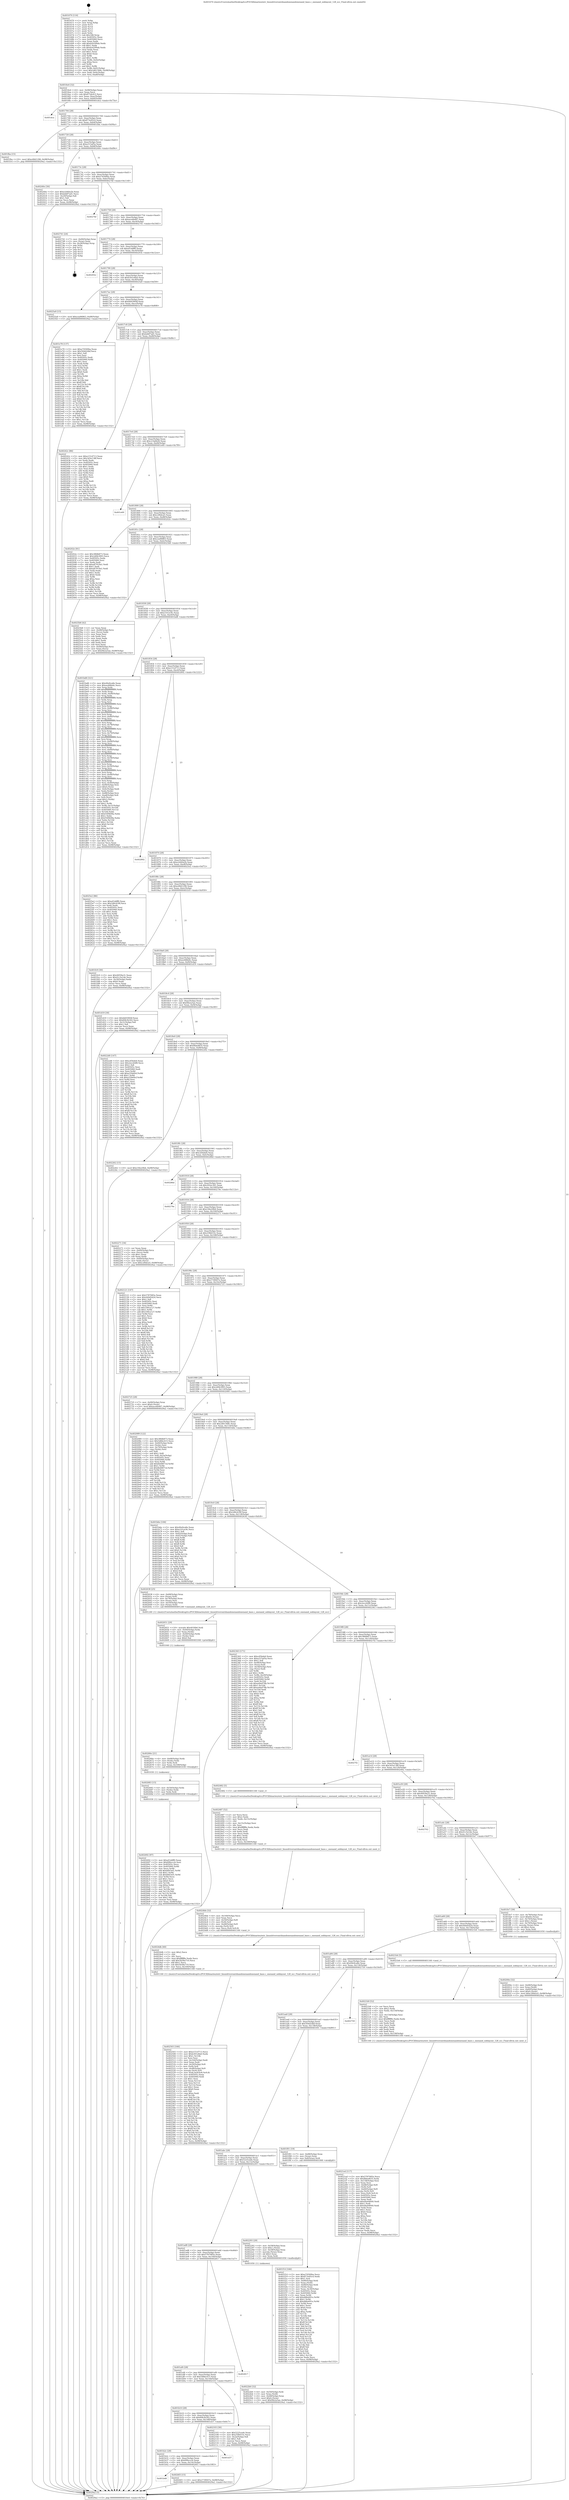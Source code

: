 digraph "0x401670" {
  label = "0x401670 (/mnt/c/Users/mathe/Desktop/tcc/POCII/binaries/extr_linuxdriversmtdnandonenandonenand_base.c_onenand_ooblayout_128_ecc_Final-ollvm.out::main(0))"
  labelloc = "t"
  node[shape=record]

  Entry [label="",width=0.3,height=0.3,shape=circle,fillcolor=black,style=filled]
  "0x4016e4" [label="{
     0x4016e4 [32]\l
     | [instrs]\l
     &nbsp;&nbsp;0x4016e4 \<+6\>: mov -0x98(%rbp),%eax\l
     &nbsp;&nbsp;0x4016ea \<+2\>: mov %eax,%ecx\l
     &nbsp;&nbsp;0x4016ec \<+6\>: sub $0x872dcfc5,%ecx\l
     &nbsp;&nbsp;0x4016f2 \<+6\>: mov %eax,-0xac(%rbp)\l
     &nbsp;&nbsp;0x4016f8 \<+6\>: mov %ecx,-0xb0(%rbp)\l
     &nbsp;&nbsp;0x4016fe \<+6\>: je 0000000000401dca \<main+0x75a\>\l
  }"]
  "0x401dca" [label="{
     0x401dca\l
  }", style=dashed]
  "0x401704" [label="{
     0x401704 [28]\l
     | [instrs]\l
     &nbsp;&nbsp;0x401704 \<+5\>: jmp 0000000000401709 \<main+0x99\>\l
     &nbsp;&nbsp;0x401709 \<+6\>: mov -0xac(%rbp),%eax\l
     &nbsp;&nbsp;0x40170f \<+5\>: sub $0x873e95c4,%eax\l
     &nbsp;&nbsp;0x401714 \<+6\>: mov %eax,-0xb4(%rbp)\l
     &nbsp;&nbsp;0x40171a \<+6\>: je 0000000000401fba \<main+0x94a\>\l
  }"]
  Exit [label="",width=0.3,height=0.3,shape=circle,fillcolor=black,style=filled,peripheries=2]
  "0x401fba" [label="{
     0x401fba [15]\l
     | [instrs]\l
     &nbsp;&nbsp;0x401fba \<+10\>: movl $0xe48d1296,-0x98(%rbp)\l
     &nbsp;&nbsp;0x401fc4 \<+5\>: jmp 00000000004029a2 \<main+0x1332\>\l
  }"]
  "0x401720" [label="{
     0x401720 [28]\l
     | [instrs]\l
     &nbsp;&nbsp;0x401720 \<+5\>: jmp 0000000000401725 \<main+0xb5\>\l
     &nbsp;&nbsp;0x401725 \<+6\>: mov -0xac(%rbp),%eax\l
     &nbsp;&nbsp;0x40172b \<+5\>: sub $0xa315af5a,%eax\l
     &nbsp;&nbsp;0x401730 \<+6\>: mov %eax,-0xb8(%rbp)\l
     &nbsp;&nbsp;0x401736 \<+6\>: je 000000000040240e \<main+0xd9e\>\l
  }"]
  "0x401b48" [label="{
     0x401b48\l
  }", style=dashed]
  "0x40240e" [label="{
     0x40240e [30]\l
     | [instrs]\l
     &nbsp;&nbsp;0x40240e \<+5\>: mov $0xe2d40a2b,%eax\l
     &nbsp;&nbsp;0x402413 \<+5\>: mov $0xbddf7ad1,%ecx\l
     &nbsp;&nbsp;0x402418 \<+3\>: mov -0x29(%rbp),%dl\l
     &nbsp;&nbsp;0x40241b \<+3\>: test $0x1,%dl\l
     &nbsp;&nbsp;0x40241e \<+3\>: cmovne %ecx,%eax\l
     &nbsp;&nbsp;0x402421 \<+6\>: mov %eax,-0x98(%rbp)\l
     &nbsp;&nbsp;0x402427 \<+5\>: jmp 00000000004029a2 \<main+0x1332\>\l
  }"]
  "0x40173c" [label="{
     0x40173c [28]\l
     | [instrs]\l
     &nbsp;&nbsp;0x40173c \<+5\>: jmp 0000000000401741 \<main+0xd1\>\l
     &nbsp;&nbsp;0x401741 \<+6\>: mov -0xac(%rbp),%eax\l
     &nbsp;&nbsp;0x401747 \<+5\>: sub $0xa74500ba,%eax\l
     &nbsp;&nbsp;0x40174c \<+6\>: mov %eax,-0xbc(%rbp)\l
     &nbsp;&nbsp;0x401752 \<+6\>: je 00000000004027bf \<main+0x114f\>\l
  }"]
  "0x4026f3" [label="{
     0x4026f3 [15]\l
     | [instrs]\l
     &nbsp;&nbsp;0x4026f3 \<+10\>: movl $0x2739047e,-0x98(%rbp)\l
     &nbsp;&nbsp;0x4026fd \<+5\>: jmp 00000000004029a2 \<main+0x1332\>\l
  }"]
  "0x4027bf" [label="{
     0x4027bf\l
  }", style=dashed]
  "0x401758" [label="{
     0x401758 [28]\l
     | [instrs]\l
     &nbsp;&nbsp;0x401758 \<+5\>: jmp 000000000040175d \<main+0xed\>\l
     &nbsp;&nbsp;0x40175d \<+6\>: mov -0xac(%rbp),%eax\l
     &nbsp;&nbsp;0x401763 \<+5\>: sub $0xace4b487,%eax\l
     &nbsp;&nbsp;0x401768 \<+6\>: mov %eax,-0xc0(%rbp)\l
     &nbsp;&nbsp;0x40176e \<+6\>: je 0000000000402741 \<main+0x10d1\>\l
  }"]
  "0x401b2c" [label="{
     0x401b2c [28]\l
     | [instrs]\l
     &nbsp;&nbsp;0x401b2c \<+5\>: jmp 0000000000401b31 \<main+0x4c1\>\l
     &nbsp;&nbsp;0x401b31 \<+6\>: mov -0xac(%rbp),%eax\l
     &nbsp;&nbsp;0x401b37 \<+5\>: sub $0x69fecccb,%eax\l
     &nbsp;&nbsp;0x401b3c \<+6\>: mov %eax,-0x14c(%rbp)\l
     &nbsp;&nbsp;0x401b42 \<+6\>: je 00000000004026f3 \<main+0x1083\>\l
  }"]
  "0x402741" [label="{
     0x402741 [24]\l
     | [instrs]\l
     &nbsp;&nbsp;0x402741 \<+7\>: mov -0x90(%rbp),%rax\l
     &nbsp;&nbsp;0x402748 \<+2\>: mov (%rax),%eax\l
     &nbsp;&nbsp;0x40274a \<+4\>: lea -0x28(%rbp),%rsp\l
     &nbsp;&nbsp;0x40274e \<+1\>: pop %rbx\l
     &nbsp;&nbsp;0x40274f \<+2\>: pop %r12\l
     &nbsp;&nbsp;0x402751 \<+2\>: pop %r13\l
     &nbsp;&nbsp;0x402753 \<+2\>: pop %r14\l
     &nbsp;&nbsp;0x402755 \<+2\>: pop %r15\l
     &nbsp;&nbsp;0x402757 \<+1\>: pop %rbp\l
     &nbsp;&nbsp;0x402758 \<+1\>: ret\l
  }"]
  "0x401774" [label="{
     0x401774 [28]\l
     | [instrs]\l
     &nbsp;&nbsp;0x401774 \<+5\>: jmp 0000000000401779 \<main+0x109\>\l
     &nbsp;&nbsp;0x401779 \<+6\>: mov -0xac(%rbp),%eax\l
     &nbsp;&nbsp;0x40177f \<+5\>: sub $0xaf1ddff0,%eax\l
     &nbsp;&nbsp;0x401784 \<+6\>: mov %eax,-0xc4(%rbp)\l
     &nbsp;&nbsp;0x40178a \<+6\>: je 000000000040293e \<main+0x12ce\>\l
  }"]
  "0x401d37" [label="{
     0x401d37\l
  }", style=dashed]
  "0x40293e" [label="{
     0x40293e\l
  }", style=dashed]
  "0x401790" [label="{
     0x401790 [28]\l
     | [instrs]\l
     &nbsp;&nbsp;0x401790 \<+5\>: jmp 0000000000401795 \<main+0x125\>\l
     &nbsp;&nbsp;0x401795 \<+6\>: mov -0xac(%rbp),%eax\l
     &nbsp;&nbsp;0x40179b \<+5\>: sub $0xb301e8a0,%eax\l
     &nbsp;&nbsp;0x4017a0 \<+6\>: mov %eax,-0xc8(%rbp)\l
     &nbsp;&nbsp;0x4017a6 \<+6\>: je 00000000004025a9 \<main+0xf39\>\l
  }"]
  "0x402692" [label="{
     0x402692 [97]\l
     | [instrs]\l
     &nbsp;&nbsp;0x402692 \<+5\>: mov $0xaf1ddff0,%eax\l
     &nbsp;&nbsp;0x402697 \<+5\>: mov $0x69fecccb,%esi\l
     &nbsp;&nbsp;0x40269c \<+7\>: mov 0x40505c,%ecx\l
     &nbsp;&nbsp;0x4026a3 \<+8\>: mov 0x405060,%r8d\l
     &nbsp;&nbsp;0x4026ab \<+3\>: mov %ecx,%r9d\l
     &nbsp;&nbsp;0x4026ae \<+7\>: add $0xb843ef1,%r9d\l
     &nbsp;&nbsp;0x4026b5 \<+4\>: sub $0x1,%r9d\l
     &nbsp;&nbsp;0x4026b9 \<+7\>: sub $0xb843ef1,%r9d\l
     &nbsp;&nbsp;0x4026c0 \<+4\>: imul %r9d,%ecx\l
     &nbsp;&nbsp;0x4026c4 \<+3\>: and $0x1,%ecx\l
     &nbsp;&nbsp;0x4026c7 \<+3\>: cmp $0x0,%ecx\l
     &nbsp;&nbsp;0x4026ca \<+4\>: sete %r10b\l
     &nbsp;&nbsp;0x4026ce \<+4\>: cmp $0xa,%r8d\l
     &nbsp;&nbsp;0x4026d2 \<+4\>: setl %r11b\l
     &nbsp;&nbsp;0x4026d6 \<+3\>: mov %r10b,%bl\l
     &nbsp;&nbsp;0x4026d9 \<+3\>: and %r11b,%bl\l
     &nbsp;&nbsp;0x4026dc \<+3\>: xor %r11b,%r10b\l
     &nbsp;&nbsp;0x4026df \<+3\>: or %r10b,%bl\l
     &nbsp;&nbsp;0x4026e2 \<+3\>: test $0x1,%bl\l
     &nbsp;&nbsp;0x4026e5 \<+3\>: cmovne %esi,%eax\l
     &nbsp;&nbsp;0x4026e8 \<+6\>: mov %eax,-0x98(%rbp)\l
     &nbsp;&nbsp;0x4026ee \<+5\>: jmp 00000000004029a2 \<main+0x1332\>\l
  }"]
  "0x4025a9" [label="{
     0x4025a9 [15]\l
     | [instrs]\l
     &nbsp;&nbsp;0x4025a9 \<+10\>: movl $0xcea96863,-0x98(%rbp)\l
     &nbsp;&nbsp;0x4025b3 \<+5\>: jmp 00000000004029a2 \<main+0x1332\>\l
  }"]
  "0x4017ac" [label="{
     0x4017ac [28]\l
     | [instrs]\l
     &nbsp;&nbsp;0x4017ac \<+5\>: jmp 00000000004017b1 \<main+0x141\>\l
     &nbsp;&nbsp;0x4017b1 \<+6\>: mov -0xac(%rbp),%eax\l
     &nbsp;&nbsp;0x4017b7 \<+5\>: sub $0xbb93904f,%eax\l
     &nbsp;&nbsp;0x4017bc \<+6\>: mov %eax,-0xcc(%rbp)\l
     &nbsp;&nbsp;0x4017c2 \<+6\>: je 0000000000401e78 \<main+0x808\>\l
  }"]
  "0x402683" [label="{
     0x402683 [15]\l
     | [instrs]\l
     &nbsp;&nbsp;0x402683 \<+4\>: mov -0x50(%rbp),%rdx\l
     &nbsp;&nbsp;0x402687 \<+3\>: mov (%rdx),%rdx\l
     &nbsp;&nbsp;0x40268a \<+3\>: mov %rdx,%rdi\l
     &nbsp;&nbsp;0x40268d \<+5\>: call 0000000000401030 \<free@plt\>\l
     | [calls]\l
     &nbsp;&nbsp;0x401030 \{1\} (unknown)\l
  }"]
  "0x401e78" [label="{
     0x401e78 [137]\l
     | [instrs]\l
     &nbsp;&nbsp;0x401e78 \<+5\>: mov $0xa74500ba,%eax\l
     &nbsp;&nbsp;0x401e7d \<+5\>: mov $0x504d24bf,%ecx\l
     &nbsp;&nbsp;0x401e82 \<+2\>: mov $0x1,%dl\l
     &nbsp;&nbsp;0x401e84 \<+2\>: xor %esi,%esi\l
     &nbsp;&nbsp;0x401e86 \<+7\>: mov 0x40505c,%edi\l
     &nbsp;&nbsp;0x401e8d \<+8\>: mov 0x405060,%r8d\l
     &nbsp;&nbsp;0x401e95 \<+3\>: sub $0x1,%esi\l
     &nbsp;&nbsp;0x401e98 \<+3\>: mov %edi,%r9d\l
     &nbsp;&nbsp;0x401e9b \<+3\>: add %esi,%r9d\l
     &nbsp;&nbsp;0x401e9e \<+4\>: imul %r9d,%edi\l
     &nbsp;&nbsp;0x401ea2 \<+3\>: and $0x1,%edi\l
     &nbsp;&nbsp;0x401ea5 \<+3\>: cmp $0x0,%edi\l
     &nbsp;&nbsp;0x401ea8 \<+4\>: sete %r10b\l
     &nbsp;&nbsp;0x401eac \<+4\>: cmp $0xa,%r8d\l
     &nbsp;&nbsp;0x401eb0 \<+4\>: setl %r11b\l
     &nbsp;&nbsp;0x401eb4 \<+3\>: mov %r10b,%bl\l
     &nbsp;&nbsp;0x401eb7 \<+3\>: xor $0xff,%bl\l
     &nbsp;&nbsp;0x401eba \<+3\>: mov %r11b,%r14b\l
     &nbsp;&nbsp;0x401ebd \<+4\>: xor $0xff,%r14b\l
     &nbsp;&nbsp;0x401ec1 \<+3\>: xor $0x0,%dl\l
     &nbsp;&nbsp;0x401ec4 \<+3\>: mov %bl,%r15b\l
     &nbsp;&nbsp;0x401ec7 \<+4\>: and $0x0,%r15b\l
     &nbsp;&nbsp;0x401ecb \<+3\>: and %dl,%r10b\l
     &nbsp;&nbsp;0x401ece \<+3\>: mov %r14b,%r12b\l
     &nbsp;&nbsp;0x401ed1 \<+4\>: and $0x0,%r12b\l
     &nbsp;&nbsp;0x401ed5 \<+3\>: and %dl,%r11b\l
     &nbsp;&nbsp;0x401ed8 \<+3\>: or %r10b,%r15b\l
     &nbsp;&nbsp;0x401edb \<+3\>: or %r11b,%r12b\l
     &nbsp;&nbsp;0x401ede \<+3\>: xor %r12b,%r15b\l
     &nbsp;&nbsp;0x401ee1 \<+3\>: or %r14b,%bl\l
     &nbsp;&nbsp;0x401ee4 \<+3\>: xor $0xff,%bl\l
     &nbsp;&nbsp;0x401ee7 \<+3\>: or $0x0,%dl\l
     &nbsp;&nbsp;0x401eea \<+2\>: and %dl,%bl\l
     &nbsp;&nbsp;0x401eec \<+3\>: or %bl,%r15b\l
     &nbsp;&nbsp;0x401eef \<+4\>: test $0x1,%r15b\l
     &nbsp;&nbsp;0x401ef3 \<+3\>: cmovne %ecx,%eax\l
     &nbsp;&nbsp;0x401ef6 \<+6\>: mov %eax,-0x98(%rbp)\l
     &nbsp;&nbsp;0x401efc \<+5\>: jmp 00000000004029a2 \<main+0x1332\>\l
  }"]
  "0x4017c8" [label="{
     0x4017c8 [28]\l
     | [instrs]\l
     &nbsp;&nbsp;0x4017c8 \<+5\>: jmp 00000000004017cd \<main+0x15d\>\l
     &nbsp;&nbsp;0x4017cd \<+6\>: mov -0xac(%rbp),%eax\l
     &nbsp;&nbsp;0x4017d3 \<+5\>: sub $0xbddf7ad1,%eax\l
     &nbsp;&nbsp;0x4017d8 \<+6\>: mov %eax,-0xd0(%rbp)\l
     &nbsp;&nbsp;0x4017de \<+6\>: je 000000000040242c \<main+0xdbc\>\l
  }"]
  "0x40266e" [label="{
     0x40266e [21]\l
     | [instrs]\l
     &nbsp;&nbsp;0x40266e \<+4\>: mov -0x68(%rbp),%rdx\l
     &nbsp;&nbsp;0x402672 \<+3\>: mov (%rdx),%rdx\l
     &nbsp;&nbsp;0x402675 \<+3\>: mov %rdx,%rdi\l
     &nbsp;&nbsp;0x402678 \<+6\>: mov %eax,-0x168(%rbp)\l
     &nbsp;&nbsp;0x40267e \<+5\>: call 0000000000401030 \<free@plt\>\l
     | [calls]\l
     &nbsp;&nbsp;0x401030 \{1\} (unknown)\l
  }"]
  "0x40242c" [label="{
     0x40242c [86]\l
     | [instrs]\l
     &nbsp;&nbsp;0x40242c \<+5\>: mov $0xe151d713,%eax\l
     &nbsp;&nbsp;0x402431 \<+5\>: mov $0x3d3e138f,%ecx\l
     &nbsp;&nbsp;0x402436 \<+2\>: xor %edx,%edx\l
     &nbsp;&nbsp;0x402438 \<+7\>: mov 0x40505c,%esi\l
     &nbsp;&nbsp;0x40243f \<+7\>: mov 0x405060,%edi\l
     &nbsp;&nbsp;0x402446 \<+3\>: sub $0x1,%edx\l
     &nbsp;&nbsp;0x402449 \<+3\>: mov %esi,%r8d\l
     &nbsp;&nbsp;0x40244c \<+3\>: add %edx,%r8d\l
     &nbsp;&nbsp;0x40244f \<+4\>: imul %r8d,%esi\l
     &nbsp;&nbsp;0x402453 \<+3\>: and $0x1,%esi\l
     &nbsp;&nbsp;0x402456 \<+3\>: cmp $0x0,%esi\l
     &nbsp;&nbsp;0x402459 \<+4\>: sete %r9b\l
     &nbsp;&nbsp;0x40245d \<+3\>: cmp $0xa,%edi\l
     &nbsp;&nbsp;0x402460 \<+4\>: setl %r10b\l
     &nbsp;&nbsp;0x402464 \<+3\>: mov %r9b,%r11b\l
     &nbsp;&nbsp;0x402467 \<+3\>: and %r10b,%r11b\l
     &nbsp;&nbsp;0x40246a \<+3\>: xor %r10b,%r9b\l
     &nbsp;&nbsp;0x40246d \<+3\>: or %r9b,%r11b\l
     &nbsp;&nbsp;0x402470 \<+4\>: test $0x1,%r11b\l
     &nbsp;&nbsp;0x402474 \<+3\>: cmovne %ecx,%eax\l
     &nbsp;&nbsp;0x402477 \<+6\>: mov %eax,-0x98(%rbp)\l
     &nbsp;&nbsp;0x40247d \<+5\>: jmp 00000000004029a2 \<main+0x1332\>\l
  }"]
  "0x4017e4" [label="{
     0x4017e4 [28]\l
     | [instrs]\l
     &nbsp;&nbsp;0x4017e4 \<+5\>: jmp 00000000004017e9 \<main+0x179\>\l
     &nbsp;&nbsp;0x4017e9 \<+6\>: mov -0xac(%rbp),%eax\l
     &nbsp;&nbsp;0x4017ef \<+5\>: sub $0xc23a6b26,%eax\l
     &nbsp;&nbsp;0x4017f4 \<+6\>: mov %eax,-0xd4(%rbp)\l
     &nbsp;&nbsp;0x4017fa \<+6\>: je 0000000000401e69 \<main+0x7f9\>\l
  }"]
  "0x402651" [label="{
     0x402651 [29]\l
     | [instrs]\l
     &nbsp;&nbsp;0x402651 \<+10\>: movabs $0x4030b6,%rdi\l
     &nbsp;&nbsp;0x40265b \<+4\>: mov -0x40(%rbp),%rdx\l
     &nbsp;&nbsp;0x40265f \<+2\>: mov %eax,(%rdx)\l
     &nbsp;&nbsp;0x402661 \<+4\>: mov -0x40(%rbp),%rdx\l
     &nbsp;&nbsp;0x402665 \<+2\>: mov (%rdx),%esi\l
     &nbsp;&nbsp;0x402667 \<+2\>: mov $0x0,%al\l
     &nbsp;&nbsp;0x402669 \<+5\>: call 0000000000401040 \<printf@plt\>\l
     | [calls]\l
     &nbsp;&nbsp;0x401040 \{1\} (unknown)\l
  }"]
  "0x401e69" [label="{
     0x401e69\l
  }", style=dashed]
  "0x401800" [label="{
     0x401800 [28]\l
     | [instrs]\l
     &nbsp;&nbsp;0x401800 \<+5\>: jmp 0000000000401805 \<main+0x195\>\l
     &nbsp;&nbsp;0x401805 \<+6\>: mov -0xac(%rbp),%eax\l
     &nbsp;&nbsp;0x40180b \<+5\>: sub $0xc2f6dca5,%eax\l
     &nbsp;&nbsp;0x401810 \<+6\>: mov %eax,-0xd8(%rbp)\l
     &nbsp;&nbsp;0x401816 \<+6\>: je 000000000040202e \<main+0x9be\>\l
  }"]
  "0x402503" [label="{
     0x402503 [166]\l
     | [instrs]\l
     &nbsp;&nbsp;0x402503 \<+5\>: mov $0xe151d713,%ecx\l
     &nbsp;&nbsp;0x402508 \<+5\>: mov $0xb301e8a0,%edx\l
     &nbsp;&nbsp;0x40250d \<+3\>: mov $0x1,%r10b\l
     &nbsp;&nbsp;0x402510 \<+2\>: xor %esi,%esi\l
     &nbsp;&nbsp;0x402512 \<+6\>: mov -0x164(%rbp),%edi\l
     &nbsp;&nbsp;0x402518 \<+3\>: imul %eax,%edi\l
     &nbsp;&nbsp;0x40251b \<+4\>: mov -0x50(%rbp),%r8\l
     &nbsp;&nbsp;0x40251f \<+3\>: mov (%r8),%r8\l
     &nbsp;&nbsp;0x402522 \<+4\>: mov -0x48(%rbp),%r9\l
     &nbsp;&nbsp;0x402526 \<+3\>: movslq (%r9),%r9\l
     &nbsp;&nbsp;0x402529 \<+5\>: mov %edi,0x4(%r8,%r9,8)\l
     &nbsp;&nbsp;0x40252e \<+7\>: mov 0x40505c,%eax\l
     &nbsp;&nbsp;0x402535 \<+7\>: mov 0x405060,%edi\l
     &nbsp;&nbsp;0x40253c \<+3\>: sub $0x1,%esi\l
     &nbsp;&nbsp;0x40253f \<+3\>: mov %eax,%r11d\l
     &nbsp;&nbsp;0x402542 \<+3\>: add %esi,%r11d\l
     &nbsp;&nbsp;0x402545 \<+4\>: imul %r11d,%eax\l
     &nbsp;&nbsp;0x402549 \<+3\>: and $0x1,%eax\l
     &nbsp;&nbsp;0x40254c \<+3\>: cmp $0x0,%eax\l
     &nbsp;&nbsp;0x40254f \<+3\>: sete %bl\l
     &nbsp;&nbsp;0x402552 \<+3\>: cmp $0xa,%edi\l
     &nbsp;&nbsp;0x402555 \<+4\>: setl %r14b\l
     &nbsp;&nbsp;0x402559 \<+3\>: mov %bl,%r15b\l
     &nbsp;&nbsp;0x40255c \<+4\>: xor $0xff,%r15b\l
     &nbsp;&nbsp;0x402560 \<+3\>: mov %r14b,%r12b\l
     &nbsp;&nbsp;0x402563 \<+4\>: xor $0xff,%r12b\l
     &nbsp;&nbsp;0x402567 \<+4\>: xor $0x0,%r10b\l
     &nbsp;&nbsp;0x40256b \<+3\>: mov %r15b,%r13b\l
     &nbsp;&nbsp;0x40256e \<+4\>: and $0x0,%r13b\l
     &nbsp;&nbsp;0x402572 \<+3\>: and %r10b,%bl\l
     &nbsp;&nbsp;0x402575 \<+3\>: mov %r12b,%al\l
     &nbsp;&nbsp;0x402578 \<+2\>: and $0x0,%al\l
     &nbsp;&nbsp;0x40257a \<+3\>: and %r10b,%r14b\l
     &nbsp;&nbsp;0x40257d \<+3\>: or %bl,%r13b\l
     &nbsp;&nbsp;0x402580 \<+3\>: or %r14b,%al\l
     &nbsp;&nbsp;0x402583 \<+3\>: xor %al,%r13b\l
     &nbsp;&nbsp;0x402586 \<+3\>: or %r12b,%r15b\l
     &nbsp;&nbsp;0x402589 \<+4\>: xor $0xff,%r15b\l
     &nbsp;&nbsp;0x40258d \<+4\>: or $0x0,%r10b\l
     &nbsp;&nbsp;0x402591 \<+3\>: and %r10b,%r15b\l
     &nbsp;&nbsp;0x402594 \<+3\>: or %r15b,%r13b\l
     &nbsp;&nbsp;0x402597 \<+4\>: test $0x1,%r13b\l
     &nbsp;&nbsp;0x40259b \<+3\>: cmovne %edx,%ecx\l
     &nbsp;&nbsp;0x40259e \<+6\>: mov %ecx,-0x98(%rbp)\l
     &nbsp;&nbsp;0x4025a4 \<+5\>: jmp 00000000004029a2 \<main+0x1332\>\l
  }"]
  "0x40202e" [label="{
     0x40202e [91]\l
     | [instrs]\l
     &nbsp;&nbsp;0x40202e \<+5\>: mov $0x38fdb873,%eax\l
     &nbsp;&nbsp;0x402033 \<+5\>: mov $0x2d0b3993,%ecx\l
     &nbsp;&nbsp;0x402038 \<+7\>: mov 0x40505c,%edx\l
     &nbsp;&nbsp;0x40203f \<+7\>: mov 0x405060,%esi\l
     &nbsp;&nbsp;0x402046 \<+2\>: mov %edx,%edi\l
     &nbsp;&nbsp;0x402048 \<+6\>: add $0xa87919a1,%edi\l
     &nbsp;&nbsp;0x40204e \<+3\>: sub $0x1,%edi\l
     &nbsp;&nbsp;0x402051 \<+6\>: sub $0xa87919a1,%edi\l
     &nbsp;&nbsp;0x402057 \<+3\>: imul %edi,%edx\l
     &nbsp;&nbsp;0x40205a \<+3\>: and $0x1,%edx\l
     &nbsp;&nbsp;0x40205d \<+3\>: cmp $0x0,%edx\l
     &nbsp;&nbsp;0x402060 \<+4\>: sete %r8b\l
     &nbsp;&nbsp;0x402064 \<+3\>: cmp $0xa,%esi\l
     &nbsp;&nbsp;0x402067 \<+4\>: setl %r9b\l
     &nbsp;&nbsp;0x40206b \<+3\>: mov %r8b,%r10b\l
     &nbsp;&nbsp;0x40206e \<+3\>: and %r9b,%r10b\l
     &nbsp;&nbsp;0x402071 \<+3\>: xor %r9b,%r8b\l
     &nbsp;&nbsp;0x402074 \<+3\>: or %r8b,%r10b\l
     &nbsp;&nbsp;0x402077 \<+4\>: test $0x1,%r10b\l
     &nbsp;&nbsp;0x40207b \<+3\>: cmovne %ecx,%eax\l
     &nbsp;&nbsp;0x40207e \<+6\>: mov %eax,-0x98(%rbp)\l
     &nbsp;&nbsp;0x402084 \<+5\>: jmp 00000000004029a2 \<main+0x1332\>\l
  }"]
  "0x40181c" [label="{
     0x40181c [28]\l
     | [instrs]\l
     &nbsp;&nbsp;0x40181c \<+5\>: jmp 0000000000401821 \<main+0x1b1\>\l
     &nbsp;&nbsp;0x401821 \<+6\>: mov -0xac(%rbp),%eax\l
     &nbsp;&nbsp;0x401827 \<+5\>: sub $0xcea96863,%eax\l
     &nbsp;&nbsp;0x40182c \<+6\>: mov %eax,-0xdc(%rbp)\l
     &nbsp;&nbsp;0x401832 \<+6\>: je 00000000004025b8 \<main+0xf48\>\l
  }"]
  "0x4024db" [label="{
     0x4024db [40]\l
     | [instrs]\l
     &nbsp;&nbsp;0x4024db \<+5\>: mov $0x2,%ecx\l
     &nbsp;&nbsp;0x4024e0 \<+1\>: cltd\l
     &nbsp;&nbsp;0x4024e1 \<+2\>: idiv %ecx\l
     &nbsp;&nbsp;0x4024e3 \<+6\>: imul $0xfffffffe,%edx,%ecx\l
     &nbsp;&nbsp;0x4024e9 \<+6\>: add $0x5b58a710,%ecx\l
     &nbsp;&nbsp;0x4024ef \<+3\>: add $0x1,%ecx\l
     &nbsp;&nbsp;0x4024f2 \<+6\>: sub $0x5b58a710,%ecx\l
     &nbsp;&nbsp;0x4024f8 \<+6\>: mov %ecx,-0x164(%rbp)\l
     &nbsp;&nbsp;0x4024fe \<+5\>: call 0000000000401160 \<next_i\>\l
     | [calls]\l
     &nbsp;&nbsp;0x401160 \{1\} (/mnt/c/Users/mathe/Desktop/tcc/POCII/binaries/extr_linuxdriversmtdnandonenandonenand_base.c_onenand_ooblayout_128_ecc_Final-ollvm.out::next_i)\l
  }"]
  "0x4025b8" [label="{
     0x4025b8 [42]\l
     | [instrs]\l
     &nbsp;&nbsp;0x4025b8 \<+2\>: xor %eax,%eax\l
     &nbsp;&nbsp;0x4025ba \<+4\>: mov -0x48(%rbp),%rcx\l
     &nbsp;&nbsp;0x4025be \<+2\>: mov (%rcx),%edx\l
     &nbsp;&nbsp;0x4025c0 \<+2\>: mov %eax,%esi\l
     &nbsp;&nbsp;0x4025c2 \<+2\>: sub %edx,%esi\l
     &nbsp;&nbsp;0x4025c4 \<+2\>: mov %eax,%edx\l
     &nbsp;&nbsp;0x4025c6 \<+3\>: sub $0x1,%edx\l
     &nbsp;&nbsp;0x4025c9 \<+2\>: add %edx,%esi\l
     &nbsp;&nbsp;0x4025cb \<+2\>: sub %esi,%eax\l
     &nbsp;&nbsp;0x4025cd \<+4\>: mov -0x48(%rbp),%rcx\l
     &nbsp;&nbsp;0x4025d1 \<+2\>: mov %eax,(%rcx)\l
     &nbsp;&nbsp;0x4025d3 \<+10\>: movl $0xf4b2a5ae,-0x98(%rbp)\l
     &nbsp;&nbsp;0x4025dd \<+5\>: jmp 00000000004029a2 \<main+0x1332\>\l
  }"]
  "0x401838" [label="{
     0x401838 [28]\l
     | [instrs]\l
     &nbsp;&nbsp;0x401838 \<+5\>: jmp 000000000040183d \<main+0x1cd\>\l
     &nbsp;&nbsp;0x40183d \<+6\>: mov -0xac(%rbp),%eax\l
     &nbsp;&nbsp;0x401843 \<+5\>: sub $0xe101ec9c,%eax\l
     &nbsp;&nbsp;0x401848 \<+6\>: mov %eax,-0xe0(%rbp)\l
     &nbsp;&nbsp;0x40184e \<+6\>: je 0000000000401bd8 \<main+0x568\>\l
  }"]
  "0x4024bb" [label="{
     0x4024bb [32]\l
     | [instrs]\l
     &nbsp;&nbsp;0x4024bb \<+6\>: mov -0x160(%rbp),%ecx\l
     &nbsp;&nbsp;0x4024c1 \<+3\>: imul %eax,%ecx\l
     &nbsp;&nbsp;0x4024c4 \<+4\>: mov -0x50(%rbp),%r8\l
     &nbsp;&nbsp;0x4024c8 \<+3\>: mov (%r8),%r8\l
     &nbsp;&nbsp;0x4024cb \<+4\>: mov -0x48(%rbp),%r9\l
     &nbsp;&nbsp;0x4024cf \<+3\>: movslq (%r9),%r9\l
     &nbsp;&nbsp;0x4024d2 \<+4\>: mov %ecx,(%r8,%r9,8)\l
     &nbsp;&nbsp;0x4024d6 \<+5\>: call 0000000000401160 \<next_i\>\l
     | [calls]\l
     &nbsp;&nbsp;0x401160 \{1\} (/mnt/c/Users/mathe/Desktop/tcc/POCII/binaries/extr_linuxdriversmtdnandonenandonenand_base.c_onenand_ooblayout_128_ecc_Final-ollvm.out::next_i)\l
  }"]
  "0x401bd8" [label="{
     0x401bd8 [321]\l
     | [instrs]\l
     &nbsp;&nbsp;0x401bd8 \<+5\>: mov $0x49e9ca8e,%eax\l
     &nbsp;&nbsp;0x401bdd \<+5\>: mov $0xee488e6c,%ecx\l
     &nbsp;&nbsp;0x401be2 \<+3\>: mov %rsp,%rdx\l
     &nbsp;&nbsp;0x401be5 \<+4\>: add $0xfffffffffffffff0,%rdx\l
     &nbsp;&nbsp;0x401be9 \<+3\>: mov %rdx,%rsp\l
     &nbsp;&nbsp;0x401bec \<+7\>: mov %rdx,-0x90(%rbp)\l
     &nbsp;&nbsp;0x401bf3 \<+3\>: mov %rsp,%rdx\l
     &nbsp;&nbsp;0x401bf6 \<+4\>: add $0xfffffffffffffff0,%rdx\l
     &nbsp;&nbsp;0x401bfa \<+3\>: mov %rdx,%rsp\l
     &nbsp;&nbsp;0x401bfd \<+3\>: mov %rsp,%rsi\l
     &nbsp;&nbsp;0x401c00 \<+4\>: add $0xfffffffffffffff0,%rsi\l
     &nbsp;&nbsp;0x401c04 \<+3\>: mov %rsi,%rsp\l
     &nbsp;&nbsp;0x401c07 \<+7\>: mov %rsi,-0x88(%rbp)\l
     &nbsp;&nbsp;0x401c0e \<+3\>: mov %rsp,%rsi\l
     &nbsp;&nbsp;0x401c11 \<+4\>: add $0xfffffffffffffff0,%rsi\l
     &nbsp;&nbsp;0x401c15 \<+3\>: mov %rsi,%rsp\l
     &nbsp;&nbsp;0x401c18 \<+4\>: mov %rsi,-0x80(%rbp)\l
     &nbsp;&nbsp;0x401c1c \<+3\>: mov %rsp,%rsi\l
     &nbsp;&nbsp;0x401c1f \<+4\>: add $0xfffffffffffffff0,%rsi\l
     &nbsp;&nbsp;0x401c23 \<+3\>: mov %rsi,%rsp\l
     &nbsp;&nbsp;0x401c26 \<+4\>: mov %rsi,-0x78(%rbp)\l
     &nbsp;&nbsp;0x401c2a \<+3\>: mov %rsp,%rsi\l
     &nbsp;&nbsp;0x401c2d \<+4\>: add $0xfffffffffffffff0,%rsi\l
     &nbsp;&nbsp;0x401c31 \<+3\>: mov %rsi,%rsp\l
     &nbsp;&nbsp;0x401c34 \<+4\>: mov %rsi,-0x70(%rbp)\l
     &nbsp;&nbsp;0x401c38 \<+3\>: mov %rsp,%rsi\l
     &nbsp;&nbsp;0x401c3b \<+4\>: add $0xfffffffffffffff0,%rsi\l
     &nbsp;&nbsp;0x401c3f \<+3\>: mov %rsi,%rsp\l
     &nbsp;&nbsp;0x401c42 \<+4\>: mov %rsi,-0x68(%rbp)\l
     &nbsp;&nbsp;0x401c46 \<+3\>: mov %rsp,%rsi\l
     &nbsp;&nbsp;0x401c49 \<+4\>: add $0xfffffffffffffff0,%rsi\l
     &nbsp;&nbsp;0x401c4d \<+3\>: mov %rsi,%rsp\l
     &nbsp;&nbsp;0x401c50 \<+4\>: mov %rsi,-0x60(%rbp)\l
     &nbsp;&nbsp;0x401c54 \<+3\>: mov %rsp,%rsi\l
     &nbsp;&nbsp;0x401c57 \<+4\>: add $0xfffffffffffffff0,%rsi\l
     &nbsp;&nbsp;0x401c5b \<+3\>: mov %rsi,%rsp\l
     &nbsp;&nbsp;0x401c5e \<+4\>: mov %rsi,-0x58(%rbp)\l
     &nbsp;&nbsp;0x401c62 \<+3\>: mov %rsp,%rsi\l
     &nbsp;&nbsp;0x401c65 \<+4\>: add $0xfffffffffffffff0,%rsi\l
     &nbsp;&nbsp;0x401c69 \<+3\>: mov %rsi,%rsp\l
     &nbsp;&nbsp;0x401c6c \<+4\>: mov %rsi,-0x50(%rbp)\l
     &nbsp;&nbsp;0x401c70 \<+3\>: mov %rsp,%rsi\l
     &nbsp;&nbsp;0x401c73 \<+4\>: add $0xfffffffffffffff0,%rsi\l
     &nbsp;&nbsp;0x401c77 \<+3\>: mov %rsi,%rsp\l
     &nbsp;&nbsp;0x401c7a \<+4\>: mov %rsi,-0x48(%rbp)\l
     &nbsp;&nbsp;0x401c7e \<+3\>: mov %rsp,%rsi\l
     &nbsp;&nbsp;0x401c81 \<+4\>: add $0xfffffffffffffff0,%rsi\l
     &nbsp;&nbsp;0x401c85 \<+3\>: mov %rsi,%rsp\l
     &nbsp;&nbsp;0x401c88 \<+4\>: mov %rsi,-0x40(%rbp)\l
     &nbsp;&nbsp;0x401c8c \<+7\>: mov -0x90(%rbp),%rsi\l
     &nbsp;&nbsp;0x401c93 \<+6\>: movl $0x0,(%rsi)\l
     &nbsp;&nbsp;0x401c99 \<+6\>: mov -0x9c(%rbp),%edi\l
     &nbsp;&nbsp;0x401c9f \<+2\>: mov %edi,(%rdx)\l
     &nbsp;&nbsp;0x401ca1 \<+7\>: mov -0x88(%rbp),%rsi\l
     &nbsp;&nbsp;0x401ca8 \<+7\>: mov -0xa8(%rbp),%r8\l
     &nbsp;&nbsp;0x401caf \<+3\>: mov %r8,(%rsi)\l
     &nbsp;&nbsp;0x401cb2 \<+3\>: cmpl $0x2,(%rdx)\l
     &nbsp;&nbsp;0x401cb5 \<+4\>: setne %r9b\l
     &nbsp;&nbsp;0x401cb9 \<+4\>: and $0x1,%r9b\l
     &nbsp;&nbsp;0x401cbd \<+4\>: mov %r9b,-0x31(%rbp)\l
     &nbsp;&nbsp;0x401cc1 \<+8\>: mov 0x40505c,%r10d\l
     &nbsp;&nbsp;0x401cc9 \<+8\>: mov 0x405060,%r11d\l
     &nbsp;&nbsp;0x401cd1 \<+3\>: mov %r10d,%ebx\l
     &nbsp;&nbsp;0x401cd4 \<+6\>: add $0xf349b08a,%ebx\l
     &nbsp;&nbsp;0x401cda \<+3\>: sub $0x1,%ebx\l
     &nbsp;&nbsp;0x401cdd \<+6\>: sub $0xf349b08a,%ebx\l
     &nbsp;&nbsp;0x401ce3 \<+4\>: imul %ebx,%r10d\l
     &nbsp;&nbsp;0x401ce7 \<+4\>: and $0x1,%r10d\l
     &nbsp;&nbsp;0x401ceb \<+4\>: cmp $0x0,%r10d\l
     &nbsp;&nbsp;0x401cef \<+4\>: sete %r9b\l
     &nbsp;&nbsp;0x401cf3 \<+4\>: cmp $0xa,%r11d\l
     &nbsp;&nbsp;0x401cf7 \<+4\>: setl %r14b\l
     &nbsp;&nbsp;0x401cfb \<+3\>: mov %r9b,%r15b\l
     &nbsp;&nbsp;0x401cfe \<+3\>: and %r14b,%r15b\l
     &nbsp;&nbsp;0x401d01 \<+3\>: xor %r14b,%r9b\l
     &nbsp;&nbsp;0x401d04 \<+3\>: or %r9b,%r15b\l
     &nbsp;&nbsp;0x401d07 \<+4\>: test $0x1,%r15b\l
     &nbsp;&nbsp;0x401d0b \<+3\>: cmovne %ecx,%eax\l
     &nbsp;&nbsp;0x401d0e \<+6\>: mov %eax,-0x98(%rbp)\l
     &nbsp;&nbsp;0x401d14 \<+5\>: jmp 00000000004029a2 \<main+0x1332\>\l
  }"]
  "0x401854" [label="{
     0x401854 [28]\l
     | [instrs]\l
     &nbsp;&nbsp;0x401854 \<+5\>: jmp 0000000000401859 \<main+0x1e9\>\l
     &nbsp;&nbsp;0x401859 \<+6\>: mov -0xac(%rbp),%eax\l
     &nbsp;&nbsp;0x40185f \<+5\>: sub $0xe151d713,%eax\l
     &nbsp;&nbsp;0x401864 \<+6\>: mov %eax,-0xe4(%rbp)\l
     &nbsp;&nbsp;0x40186a \<+6\>: je 0000000000402892 \<main+0x1222\>\l
  }"]
  "0x402487" [label="{
     0x402487 [52]\l
     | [instrs]\l
     &nbsp;&nbsp;0x402487 \<+2\>: xor %ecx,%ecx\l
     &nbsp;&nbsp;0x402489 \<+5\>: mov $0x2,%edx\l
     &nbsp;&nbsp;0x40248e \<+6\>: mov %edx,-0x15c(%rbp)\l
     &nbsp;&nbsp;0x402494 \<+1\>: cltd\l
     &nbsp;&nbsp;0x402495 \<+6\>: mov -0x15c(%rbp),%esi\l
     &nbsp;&nbsp;0x40249b \<+2\>: idiv %esi\l
     &nbsp;&nbsp;0x40249d \<+6\>: imul $0xfffffffe,%edx,%edx\l
     &nbsp;&nbsp;0x4024a3 \<+2\>: mov %ecx,%edi\l
     &nbsp;&nbsp;0x4024a5 \<+2\>: sub %edx,%edi\l
     &nbsp;&nbsp;0x4024a7 \<+2\>: mov %ecx,%edx\l
     &nbsp;&nbsp;0x4024a9 \<+3\>: sub $0x1,%edx\l
     &nbsp;&nbsp;0x4024ac \<+2\>: add %edx,%edi\l
     &nbsp;&nbsp;0x4024ae \<+2\>: sub %edi,%ecx\l
     &nbsp;&nbsp;0x4024b0 \<+6\>: mov %ecx,-0x160(%rbp)\l
     &nbsp;&nbsp;0x4024b6 \<+5\>: call 0000000000401160 \<next_i\>\l
     | [calls]\l
     &nbsp;&nbsp;0x401160 \{1\} (/mnt/c/Users/mathe/Desktop/tcc/POCII/binaries/extr_linuxdriversmtdnandonenandonenand_base.c_onenand_ooblayout_128_ecc_Final-ollvm.out::next_i)\l
  }"]
  "0x402892" [label="{
     0x402892\l
  }", style=dashed]
  "0x401870" [label="{
     0x401870 [28]\l
     | [instrs]\l
     &nbsp;&nbsp;0x401870 \<+5\>: jmp 0000000000401875 \<main+0x205\>\l
     &nbsp;&nbsp;0x401875 \<+6\>: mov -0xac(%rbp),%eax\l
     &nbsp;&nbsp;0x40187b \<+5\>: sub $0xe2d40a2b,%eax\l
     &nbsp;&nbsp;0x401880 \<+6\>: mov %eax,-0xe8(%rbp)\l
     &nbsp;&nbsp;0x401886 \<+6\>: je 00000000004025e2 \<main+0xf72\>\l
  }"]
  "0x4022b0" [label="{
     0x4022b0 [32]\l
     | [instrs]\l
     &nbsp;&nbsp;0x4022b0 \<+4\>: mov -0x50(%rbp),%rdi\l
     &nbsp;&nbsp;0x4022b4 \<+3\>: mov %rax,(%rdi)\l
     &nbsp;&nbsp;0x4022b7 \<+4\>: mov -0x48(%rbp),%rax\l
     &nbsp;&nbsp;0x4022bb \<+6\>: movl $0x0,(%rax)\l
     &nbsp;&nbsp;0x4022c1 \<+10\>: movl $0xf4b2a5ae,-0x98(%rbp)\l
     &nbsp;&nbsp;0x4022cb \<+5\>: jmp 00000000004029a2 \<main+0x1332\>\l
  }"]
  "0x4025e2" [label="{
     0x4025e2 [86]\l
     | [instrs]\l
     &nbsp;&nbsp;0x4025e2 \<+5\>: mov $0xaf1ddff0,%eax\l
     &nbsp;&nbsp;0x4025e7 \<+5\>: mov $0x2d6cb39f,%ecx\l
     &nbsp;&nbsp;0x4025ec \<+2\>: xor %edx,%edx\l
     &nbsp;&nbsp;0x4025ee \<+7\>: mov 0x40505c,%esi\l
     &nbsp;&nbsp;0x4025f5 \<+7\>: mov 0x405060,%edi\l
     &nbsp;&nbsp;0x4025fc \<+3\>: sub $0x1,%edx\l
     &nbsp;&nbsp;0x4025ff \<+3\>: mov %esi,%r8d\l
     &nbsp;&nbsp;0x402602 \<+3\>: add %edx,%r8d\l
     &nbsp;&nbsp;0x402605 \<+4\>: imul %r8d,%esi\l
     &nbsp;&nbsp;0x402609 \<+3\>: and $0x1,%esi\l
     &nbsp;&nbsp;0x40260c \<+3\>: cmp $0x0,%esi\l
     &nbsp;&nbsp;0x40260f \<+4\>: sete %r9b\l
     &nbsp;&nbsp;0x402613 \<+3\>: cmp $0xa,%edi\l
     &nbsp;&nbsp;0x402616 \<+4\>: setl %r10b\l
     &nbsp;&nbsp;0x40261a \<+3\>: mov %r9b,%r11b\l
     &nbsp;&nbsp;0x40261d \<+3\>: and %r10b,%r11b\l
     &nbsp;&nbsp;0x402620 \<+3\>: xor %r10b,%r9b\l
     &nbsp;&nbsp;0x402623 \<+3\>: or %r9b,%r11b\l
     &nbsp;&nbsp;0x402626 \<+4\>: test $0x1,%r11b\l
     &nbsp;&nbsp;0x40262a \<+3\>: cmovne %ecx,%eax\l
     &nbsp;&nbsp;0x40262d \<+6\>: mov %eax,-0x98(%rbp)\l
     &nbsp;&nbsp;0x402633 \<+5\>: jmp 00000000004029a2 \<main+0x1332\>\l
  }"]
  "0x40188c" [label="{
     0x40188c [28]\l
     | [instrs]\l
     &nbsp;&nbsp;0x40188c \<+5\>: jmp 0000000000401891 \<main+0x221\>\l
     &nbsp;&nbsp;0x401891 \<+6\>: mov -0xac(%rbp),%eax\l
     &nbsp;&nbsp;0x401897 \<+5\>: sub $0xe48d1296,%eax\l
     &nbsp;&nbsp;0x40189c \<+6\>: mov %eax,-0xec(%rbp)\l
     &nbsp;&nbsp;0x4018a2 \<+6\>: je 0000000000401fc9 \<main+0x959\>\l
  }"]
  "0x4021ed" [label="{
     0x4021ed [117]\l
     | [instrs]\l
     &nbsp;&nbsp;0x4021ed \<+5\>: mov $0x5787085e,%ecx\l
     &nbsp;&nbsp;0x4021f2 \<+5\>: mov $0xf8ded835,%edx\l
     &nbsp;&nbsp;0x4021f7 \<+6\>: mov -0x158(%rbp),%esi\l
     &nbsp;&nbsp;0x4021fd \<+3\>: imul %eax,%esi\l
     &nbsp;&nbsp;0x402200 \<+4\>: mov -0x68(%rbp),%r8\l
     &nbsp;&nbsp;0x402204 \<+3\>: mov (%r8),%r8\l
     &nbsp;&nbsp;0x402207 \<+4\>: mov -0x60(%rbp),%r9\l
     &nbsp;&nbsp;0x40220b \<+3\>: movslq (%r9),%r9\l
     &nbsp;&nbsp;0x40220e \<+4\>: mov %esi,(%r8,%r9,4)\l
     &nbsp;&nbsp;0x402212 \<+7\>: mov 0x40505c,%eax\l
     &nbsp;&nbsp;0x402219 \<+7\>: mov 0x405060,%esi\l
     &nbsp;&nbsp;0x402220 \<+2\>: mov %eax,%edi\l
     &nbsp;&nbsp;0x402222 \<+6\>: add $0xd4a0d640,%edi\l
     &nbsp;&nbsp;0x402228 \<+3\>: sub $0x1,%edi\l
     &nbsp;&nbsp;0x40222b \<+6\>: sub $0xd4a0d640,%edi\l
     &nbsp;&nbsp;0x402231 \<+3\>: imul %edi,%eax\l
     &nbsp;&nbsp;0x402234 \<+3\>: and $0x1,%eax\l
     &nbsp;&nbsp;0x402237 \<+3\>: cmp $0x0,%eax\l
     &nbsp;&nbsp;0x40223a \<+4\>: sete %r10b\l
     &nbsp;&nbsp;0x40223e \<+3\>: cmp $0xa,%esi\l
     &nbsp;&nbsp;0x402241 \<+4\>: setl %r11b\l
     &nbsp;&nbsp;0x402245 \<+3\>: mov %r10b,%bl\l
     &nbsp;&nbsp;0x402248 \<+3\>: and %r11b,%bl\l
     &nbsp;&nbsp;0x40224b \<+3\>: xor %r11b,%r10b\l
     &nbsp;&nbsp;0x40224e \<+3\>: or %r10b,%bl\l
     &nbsp;&nbsp;0x402251 \<+3\>: test $0x1,%bl\l
     &nbsp;&nbsp;0x402254 \<+3\>: cmovne %edx,%ecx\l
     &nbsp;&nbsp;0x402257 \<+6\>: mov %ecx,-0x98(%rbp)\l
     &nbsp;&nbsp;0x40225d \<+5\>: jmp 00000000004029a2 \<main+0x1332\>\l
  }"]
  "0x401fc9" [label="{
     0x401fc9 [30]\l
     | [instrs]\l
     &nbsp;&nbsp;0x401fc9 \<+5\>: mov $0x40f39a31,%eax\l
     &nbsp;&nbsp;0x401fce \<+5\>: mov $0x41c5e1de,%ecx\l
     &nbsp;&nbsp;0x401fd3 \<+3\>: mov -0x30(%rbp),%edx\l
     &nbsp;&nbsp;0x401fd6 \<+3\>: cmp $0x0,%edx\l
     &nbsp;&nbsp;0x401fd9 \<+3\>: cmove %ecx,%eax\l
     &nbsp;&nbsp;0x401fdc \<+6\>: mov %eax,-0x98(%rbp)\l
     &nbsp;&nbsp;0x401fe2 \<+5\>: jmp 00000000004029a2 \<main+0x1332\>\l
  }"]
  "0x4018a8" [label="{
     0x4018a8 [28]\l
     | [instrs]\l
     &nbsp;&nbsp;0x4018a8 \<+5\>: jmp 00000000004018ad \<main+0x23d\>\l
     &nbsp;&nbsp;0x4018ad \<+6\>: mov -0xac(%rbp),%eax\l
     &nbsp;&nbsp;0x4018b3 \<+5\>: sub $0xee488e6c,%eax\l
     &nbsp;&nbsp;0x4018b8 \<+6\>: mov %eax,-0xf0(%rbp)\l
     &nbsp;&nbsp;0x4018be \<+6\>: je 0000000000401d19 \<main+0x6a9\>\l
  }"]
  "0x4021b9" [label="{
     0x4021b9 [52]\l
     | [instrs]\l
     &nbsp;&nbsp;0x4021b9 \<+2\>: xor %ecx,%ecx\l
     &nbsp;&nbsp;0x4021bb \<+5\>: mov $0x2,%edx\l
     &nbsp;&nbsp;0x4021c0 \<+6\>: mov %edx,-0x154(%rbp)\l
     &nbsp;&nbsp;0x4021c6 \<+1\>: cltd\l
     &nbsp;&nbsp;0x4021c7 \<+6\>: mov -0x154(%rbp),%esi\l
     &nbsp;&nbsp;0x4021cd \<+2\>: idiv %esi\l
     &nbsp;&nbsp;0x4021cf \<+6\>: imul $0xfffffffe,%edx,%edx\l
     &nbsp;&nbsp;0x4021d5 \<+2\>: mov %ecx,%edi\l
     &nbsp;&nbsp;0x4021d7 \<+2\>: sub %edx,%edi\l
     &nbsp;&nbsp;0x4021d9 \<+2\>: mov %ecx,%edx\l
     &nbsp;&nbsp;0x4021db \<+3\>: sub $0x1,%edx\l
     &nbsp;&nbsp;0x4021de \<+2\>: add %edx,%edi\l
     &nbsp;&nbsp;0x4021e0 \<+2\>: sub %edi,%ecx\l
     &nbsp;&nbsp;0x4021e2 \<+6\>: mov %ecx,-0x158(%rbp)\l
     &nbsp;&nbsp;0x4021e8 \<+5\>: call 0000000000401160 \<next_i\>\l
     | [calls]\l
     &nbsp;&nbsp;0x401160 \{1\} (/mnt/c/Users/mathe/Desktop/tcc/POCII/binaries/extr_linuxdriversmtdnandonenandonenand_base.c_onenand_ooblayout_128_ecc_Final-ollvm.out::next_i)\l
  }"]
  "0x401d19" [label="{
     0x401d19 [30]\l
     | [instrs]\l
     &nbsp;&nbsp;0x401d19 \<+5\>: mov $0xbb93904f,%eax\l
     &nbsp;&nbsp;0x401d1e \<+5\>: mov $0x60b3b302,%ecx\l
     &nbsp;&nbsp;0x401d23 \<+3\>: mov -0x31(%rbp),%dl\l
     &nbsp;&nbsp;0x401d26 \<+3\>: test $0x1,%dl\l
     &nbsp;&nbsp;0x401d29 \<+3\>: cmovne %ecx,%eax\l
     &nbsp;&nbsp;0x401d2c \<+6\>: mov %eax,-0x98(%rbp)\l
     &nbsp;&nbsp;0x401d32 \<+5\>: jmp 00000000004029a2 \<main+0x1332\>\l
  }"]
  "0x4018c4" [label="{
     0x4018c4 [28]\l
     | [instrs]\l
     &nbsp;&nbsp;0x4018c4 \<+5\>: jmp 00000000004018c9 \<main+0x259\>\l
     &nbsp;&nbsp;0x4018c9 \<+6\>: mov -0xac(%rbp),%eax\l
     &nbsp;&nbsp;0x4018cf \<+5\>: sub $0xf4b2a5ae,%eax\l
     &nbsp;&nbsp;0x4018d4 \<+6\>: mov %eax,-0xf4(%rbp)\l
     &nbsp;&nbsp;0x4018da \<+6\>: je 00000000004022d0 \<main+0xc60\>\l
  }"]
  "0x401b10" [label="{
     0x401b10 [28]\l
     | [instrs]\l
     &nbsp;&nbsp;0x401b10 \<+5\>: jmp 0000000000401b15 \<main+0x4a5\>\l
     &nbsp;&nbsp;0x401b15 \<+6\>: mov -0xac(%rbp),%eax\l
     &nbsp;&nbsp;0x401b1b \<+5\>: sub $0x60b3b302,%eax\l
     &nbsp;&nbsp;0x401b20 \<+6\>: mov %eax,-0x148(%rbp)\l
     &nbsp;&nbsp;0x401b26 \<+6\>: je 0000000000401d37 \<main+0x6c7\>\l
  }"]
  "0x4022d0" [label="{
     0x4022d0 [147]\l
     | [instrs]\l
     &nbsp;&nbsp;0x4022d0 \<+5\>: mov $0xcd5bde6,%eax\l
     &nbsp;&nbsp;0x4022d5 \<+5\>: mov $0x2ecc64f8,%ecx\l
     &nbsp;&nbsp;0x4022da \<+2\>: mov $0x1,%dl\l
     &nbsp;&nbsp;0x4022dc \<+7\>: mov 0x40505c,%esi\l
     &nbsp;&nbsp;0x4022e3 \<+7\>: mov 0x405060,%edi\l
     &nbsp;&nbsp;0x4022ea \<+3\>: mov %esi,%r8d\l
     &nbsp;&nbsp;0x4022ed \<+7\>: add $0xa35b69cf,%r8d\l
     &nbsp;&nbsp;0x4022f4 \<+4\>: sub $0x1,%r8d\l
     &nbsp;&nbsp;0x4022f8 \<+7\>: sub $0xa35b69cf,%r8d\l
     &nbsp;&nbsp;0x4022ff \<+4\>: imul %r8d,%esi\l
     &nbsp;&nbsp;0x402303 \<+3\>: and $0x1,%esi\l
     &nbsp;&nbsp;0x402306 \<+3\>: cmp $0x0,%esi\l
     &nbsp;&nbsp;0x402309 \<+4\>: sete %r9b\l
     &nbsp;&nbsp;0x40230d \<+3\>: cmp $0xa,%edi\l
     &nbsp;&nbsp;0x402310 \<+4\>: setl %r10b\l
     &nbsp;&nbsp;0x402314 \<+3\>: mov %r9b,%r11b\l
     &nbsp;&nbsp;0x402317 \<+4\>: xor $0xff,%r11b\l
     &nbsp;&nbsp;0x40231b \<+3\>: mov %r10b,%bl\l
     &nbsp;&nbsp;0x40231e \<+3\>: xor $0xff,%bl\l
     &nbsp;&nbsp;0x402321 \<+3\>: xor $0x1,%dl\l
     &nbsp;&nbsp;0x402324 \<+3\>: mov %r11b,%r14b\l
     &nbsp;&nbsp;0x402327 \<+4\>: and $0xff,%r14b\l
     &nbsp;&nbsp;0x40232b \<+3\>: and %dl,%r9b\l
     &nbsp;&nbsp;0x40232e \<+3\>: mov %bl,%r15b\l
     &nbsp;&nbsp;0x402331 \<+4\>: and $0xff,%r15b\l
     &nbsp;&nbsp;0x402335 \<+3\>: and %dl,%r10b\l
     &nbsp;&nbsp;0x402338 \<+3\>: or %r9b,%r14b\l
     &nbsp;&nbsp;0x40233b \<+3\>: or %r10b,%r15b\l
     &nbsp;&nbsp;0x40233e \<+3\>: xor %r15b,%r14b\l
     &nbsp;&nbsp;0x402341 \<+3\>: or %bl,%r11b\l
     &nbsp;&nbsp;0x402344 \<+4\>: xor $0xff,%r11b\l
     &nbsp;&nbsp;0x402348 \<+3\>: or $0x1,%dl\l
     &nbsp;&nbsp;0x40234b \<+3\>: and %dl,%r11b\l
     &nbsp;&nbsp;0x40234e \<+3\>: or %r11b,%r14b\l
     &nbsp;&nbsp;0x402351 \<+4\>: test $0x1,%r14b\l
     &nbsp;&nbsp;0x402355 \<+3\>: cmovne %ecx,%eax\l
     &nbsp;&nbsp;0x402358 \<+6\>: mov %eax,-0x98(%rbp)\l
     &nbsp;&nbsp;0x40235e \<+5\>: jmp 00000000004029a2 \<main+0x1332\>\l
  }"]
  "0x4018e0" [label="{
     0x4018e0 [28]\l
     | [instrs]\l
     &nbsp;&nbsp;0x4018e0 \<+5\>: jmp 00000000004018e5 \<main+0x275\>\l
     &nbsp;&nbsp;0x4018e5 \<+6\>: mov -0xac(%rbp),%eax\l
     &nbsp;&nbsp;0x4018eb \<+5\>: sub $0xf8ded835,%eax\l
     &nbsp;&nbsp;0x4018f0 \<+6\>: mov %eax,-0xf8(%rbp)\l
     &nbsp;&nbsp;0x4018f6 \<+6\>: je 0000000000402262 \<main+0xbf2\>\l
  }"]
  "0x402103" [label="{
     0x402103 [30]\l
     | [instrs]\l
     &nbsp;&nbsp;0x402103 \<+5\>: mov $0x5225cede,%eax\l
     &nbsp;&nbsp;0x402108 \<+5\>: mov $0x25fb033c,%ecx\l
     &nbsp;&nbsp;0x40210d \<+3\>: mov -0x2a(%rbp),%dl\l
     &nbsp;&nbsp;0x402110 \<+3\>: test $0x1,%dl\l
     &nbsp;&nbsp;0x402113 \<+3\>: cmovne %ecx,%eax\l
     &nbsp;&nbsp;0x402116 \<+6\>: mov %eax,-0x98(%rbp)\l
     &nbsp;&nbsp;0x40211c \<+5\>: jmp 00000000004029a2 \<main+0x1332\>\l
  }"]
  "0x402262" [label="{
     0x402262 [15]\l
     | [instrs]\l
     &nbsp;&nbsp;0x402262 \<+10\>: movl $0x236e20b4,-0x98(%rbp)\l
     &nbsp;&nbsp;0x40226c \<+5\>: jmp 00000000004029a2 \<main+0x1332\>\l
  }"]
  "0x4018fc" [label="{
     0x4018fc [28]\l
     | [instrs]\l
     &nbsp;&nbsp;0x4018fc \<+5\>: jmp 0000000000401901 \<main+0x291\>\l
     &nbsp;&nbsp;0x401901 \<+6\>: mov -0xac(%rbp),%eax\l
     &nbsp;&nbsp;0x401907 \<+5\>: sub $0xcd5bde6,%eax\l
     &nbsp;&nbsp;0x40190c \<+6\>: mov %eax,-0xfc(%rbp)\l
     &nbsp;&nbsp;0x401912 \<+6\>: je 000000000040286d \<main+0x11fd\>\l
  }"]
  "0x401af4" [label="{
     0x401af4 [28]\l
     | [instrs]\l
     &nbsp;&nbsp;0x401af4 \<+5\>: jmp 0000000000401af9 \<main+0x489\>\l
     &nbsp;&nbsp;0x401af9 \<+6\>: mov -0xac(%rbp),%eax\l
     &nbsp;&nbsp;0x401aff \<+5\>: sub $0x5d6bc415,%eax\l
     &nbsp;&nbsp;0x401b04 \<+6\>: mov %eax,-0x144(%rbp)\l
     &nbsp;&nbsp;0x401b0a \<+6\>: je 0000000000402103 \<main+0xa93\>\l
  }"]
  "0x40286d" [label="{
     0x40286d\l
  }", style=dashed]
  "0x401918" [label="{
     0x401918 [28]\l
     | [instrs]\l
     &nbsp;&nbsp;0x401918 \<+5\>: jmp 000000000040191d \<main+0x2ad\>\l
     &nbsp;&nbsp;0x40191d \<+6\>: mov -0xac(%rbp),%eax\l
     &nbsp;&nbsp;0x401923 \<+5\>: sub $0x202ec361,%eax\l
     &nbsp;&nbsp;0x401928 \<+6\>: mov %eax,-0x100(%rbp)\l
     &nbsp;&nbsp;0x40192e \<+6\>: je 000000000040279e \<main+0x112e\>\l
  }"]
  "0x402817" [label="{
     0x402817\l
  }", style=dashed]
  "0x40279e" [label="{
     0x40279e\l
  }", style=dashed]
  "0x401934" [label="{
     0x401934 [28]\l
     | [instrs]\l
     &nbsp;&nbsp;0x401934 \<+5\>: jmp 0000000000401939 \<main+0x2c9\>\l
     &nbsp;&nbsp;0x401939 \<+6\>: mov -0xac(%rbp),%eax\l
     &nbsp;&nbsp;0x40193f \<+5\>: sub $0x236e20b4,%eax\l
     &nbsp;&nbsp;0x401944 \<+6\>: mov %eax,-0x104(%rbp)\l
     &nbsp;&nbsp;0x40194a \<+6\>: je 0000000000402271 \<main+0xc01\>\l
  }"]
  "0x401ad8" [label="{
     0x401ad8 [28]\l
     | [instrs]\l
     &nbsp;&nbsp;0x401ad8 \<+5\>: jmp 0000000000401add \<main+0x46d\>\l
     &nbsp;&nbsp;0x401add \<+6\>: mov -0xac(%rbp),%eax\l
     &nbsp;&nbsp;0x401ae3 \<+5\>: sub $0x5787085e,%eax\l
     &nbsp;&nbsp;0x401ae8 \<+6\>: mov %eax,-0x140(%rbp)\l
     &nbsp;&nbsp;0x401aee \<+6\>: je 0000000000402817 \<main+0x11a7\>\l
  }"]
  "0x402271" [label="{
     0x402271 [34]\l
     | [instrs]\l
     &nbsp;&nbsp;0x402271 \<+2\>: xor %eax,%eax\l
     &nbsp;&nbsp;0x402273 \<+4\>: mov -0x60(%rbp),%rcx\l
     &nbsp;&nbsp;0x402277 \<+2\>: mov (%rcx),%edx\l
     &nbsp;&nbsp;0x402279 \<+3\>: sub $0x1,%eax\l
     &nbsp;&nbsp;0x40227c \<+2\>: sub %eax,%edx\l
     &nbsp;&nbsp;0x40227e \<+4\>: mov -0x60(%rbp),%rcx\l
     &nbsp;&nbsp;0x402282 \<+2\>: mov %edx,(%rcx)\l
     &nbsp;&nbsp;0x402284 \<+10\>: movl $0xc2f6dca5,-0x98(%rbp)\l
     &nbsp;&nbsp;0x40228e \<+5\>: jmp 00000000004029a2 \<main+0x1332\>\l
  }"]
  "0x401950" [label="{
     0x401950 [28]\l
     | [instrs]\l
     &nbsp;&nbsp;0x401950 \<+5\>: jmp 0000000000401955 \<main+0x2e5\>\l
     &nbsp;&nbsp;0x401955 \<+6\>: mov -0xac(%rbp),%eax\l
     &nbsp;&nbsp;0x40195b \<+5\>: sub $0x25fb033c,%eax\l
     &nbsp;&nbsp;0x401960 \<+6\>: mov %eax,-0x108(%rbp)\l
     &nbsp;&nbsp;0x401966 \<+6\>: je 0000000000402121 \<main+0xab1\>\l
  }"]
  "0x402293" [label="{
     0x402293 [29]\l
     | [instrs]\l
     &nbsp;&nbsp;0x402293 \<+4\>: mov -0x58(%rbp),%rax\l
     &nbsp;&nbsp;0x402297 \<+6\>: movl $0x1,(%rax)\l
     &nbsp;&nbsp;0x40229d \<+4\>: mov -0x58(%rbp),%rax\l
     &nbsp;&nbsp;0x4022a1 \<+3\>: movslq (%rax),%rax\l
     &nbsp;&nbsp;0x4022a4 \<+4\>: shl $0x3,%rax\l
     &nbsp;&nbsp;0x4022a8 \<+3\>: mov %rax,%rdi\l
     &nbsp;&nbsp;0x4022ab \<+5\>: call 0000000000401050 \<malloc@plt\>\l
     | [calls]\l
     &nbsp;&nbsp;0x401050 \{1\} (unknown)\l
  }"]
  "0x402121" [label="{
     0x402121 [147]\l
     | [instrs]\l
     &nbsp;&nbsp;0x402121 \<+5\>: mov $0x5787085e,%eax\l
     &nbsp;&nbsp;0x402126 \<+5\>: mov $0x440d5d24,%ecx\l
     &nbsp;&nbsp;0x40212b \<+2\>: mov $0x1,%dl\l
     &nbsp;&nbsp;0x40212d \<+7\>: mov 0x40505c,%esi\l
     &nbsp;&nbsp;0x402134 \<+7\>: mov 0x405060,%edi\l
     &nbsp;&nbsp;0x40213b \<+3\>: mov %esi,%r8d\l
     &nbsp;&nbsp;0x40213e \<+7\>: sub $0x109ca127,%r8d\l
     &nbsp;&nbsp;0x402145 \<+4\>: sub $0x1,%r8d\l
     &nbsp;&nbsp;0x402149 \<+7\>: add $0x109ca127,%r8d\l
     &nbsp;&nbsp;0x402150 \<+4\>: imul %r8d,%esi\l
     &nbsp;&nbsp;0x402154 \<+3\>: and $0x1,%esi\l
     &nbsp;&nbsp;0x402157 \<+3\>: cmp $0x0,%esi\l
     &nbsp;&nbsp;0x40215a \<+4\>: sete %r9b\l
     &nbsp;&nbsp;0x40215e \<+3\>: cmp $0xa,%edi\l
     &nbsp;&nbsp;0x402161 \<+4\>: setl %r10b\l
     &nbsp;&nbsp;0x402165 \<+3\>: mov %r9b,%r11b\l
     &nbsp;&nbsp;0x402168 \<+4\>: xor $0xff,%r11b\l
     &nbsp;&nbsp;0x40216c \<+3\>: mov %r10b,%bl\l
     &nbsp;&nbsp;0x40216f \<+3\>: xor $0xff,%bl\l
     &nbsp;&nbsp;0x402172 \<+3\>: xor $0x0,%dl\l
     &nbsp;&nbsp;0x402175 \<+3\>: mov %r11b,%r14b\l
     &nbsp;&nbsp;0x402178 \<+4\>: and $0x0,%r14b\l
     &nbsp;&nbsp;0x40217c \<+3\>: and %dl,%r9b\l
     &nbsp;&nbsp;0x40217f \<+3\>: mov %bl,%r15b\l
     &nbsp;&nbsp;0x402182 \<+4\>: and $0x0,%r15b\l
     &nbsp;&nbsp;0x402186 \<+3\>: and %dl,%r10b\l
     &nbsp;&nbsp;0x402189 \<+3\>: or %r9b,%r14b\l
     &nbsp;&nbsp;0x40218c \<+3\>: or %r10b,%r15b\l
     &nbsp;&nbsp;0x40218f \<+3\>: xor %r15b,%r14b\l
     &nbsp;&nbsp;0x402192 \<+3\>: or %bl,%r11b\l
     &nbsp;&nbsp;0x402195 \<+4\>: xor $0xff,%r11b\l
     &nbsp;&nbsp;0x402199 \<+3\>: or $0x0,%dl\l
     &nbsp;&nbsp;0x40219c \<+3\>: and %dl,%r11b\l
     &nbsp;&nbsp;0x40219f \<+3\>: or %r11b,%r14b\l
     &nbsp;&nbsp;0x4021a2 \<+4\>: test $0x1,%r14b\l
     &nbsp;&nbsp;0x4021a6 \<+3\>: cmovne %ecx,%eax\l
     &nbsp;&nbsp;0x4021a9 \<+6\>: mov %eax,-0x98(%rbp)\l
     &nbsp;&nbsp;0x4021af \<+5\>: jmp 00000000004029a2 \<main+0x1332\>\l
  }"]
  "0x40196c" [label="{
     0x40196c [28]\l
     | [instrs]\l
     &nbsp;&nbsp;0x40196c \<+5\>: jmp 0000000000401971 \<main+0x301\>\l
     &nbsp;&nbsp;0x401971 \<+6\>: mov -0xac(%rbp),%eax\l
     &nbsp;&nbsp;0x401977 \<+5\>: sub $0x2739047e,%eax\l
     &nbsp;&nbsp;0x40197c \<+6\>: mov %eax,-0x10c(%rbp)\l
     &nbsp;&nbsp;0x401982 \<+6\>: je 0000000000402725 \<main+0x10b5\>\l
  }"]
  "0x40200e" [label="{
     0x40200e [32]\l
     | [instrs]\l
     &nbsp;&nbsp;0x40200e \<+4\>: mov -0x68(%rbp),%rdi\l
     &nbsp;&nbsp;0x402012 \<+3\>: mov %rax,(%rdi)\l
     &nbsp;&nbsp;0x402015 \<+4\>: mov -0x60(%rbp),%rax\l
     &nbsp;&nbsp;0x402019 \<+6\>: movl $0x0,(%rax)\l
     &nbsp;&nbsp;0x40201f \<+10\>: movl $0xc2f6dca5,-0x98(%rbp)\l
     &nbsp;&nbsp;0x402029 \<+5\>: jmp 00000000004029a2 \<main+0x1332\>\l
  }"]
  "0x402725" [label="{
     0x402725 [28]\l
     | [instrs]\l
     &nbsp;&nbsp;0x402725 \<+7\>: mov -0x90(%rbp),%rax\l
     &nbsp;&nbsp;0x40272c \<+6\>: movl $0x0,(%rax)\l
     &nbsp;&nbsp;0x402732 \<+10\>: movl $0xace4b487,-0x98(%rbp)\l
     &nbsp;&nbsp;0x40273c \<+5\>: jmp 00000000004029a2 \<main+0x1332\>\l
  }"]
  "0x401988" [label="{
     0x401988 [28]\l
     | [instrs]\l
     &nbsp;&nbsp;0x401988 \<+5\>: jmp 000000000040198d \<main+0x31d\>\l
     &nbsp;&nbsp;0x40198d \<+6\>: mov -0xac(%rbp),%eax\l
     &nbsp;&nbsp;0x401993 \<+5\>: sub $0x2d0b3993,%eax\l
     &nbsp;&nbsp;0x401998 \<+6\>: mov %eax,-0x110(%rbp)\l
     &nbsp;&nbsp;0x40199e \<+6\>: je 0000000000402089 \<main+0xa19\>\l
  }"]
  "0x401f14" [label="{
     0x401f14 [166]\l
     | [instrs]\l
     &nbsp;&nbsp;0x401f14 \<+5\>: mov $0xa74500ba,%ecx\l
     &nbsp;&nbsp;0x401f19 \<+5\>: mov $0x873e95c4,%edx\l
     &nbsp;&nbsp;0x401f1e \<+3\>: mov $0x1,%sil\l
     &nbsp;&nbsp;0x401f21 \<+4\>: mov -0x80(%rbp),%rdi\l
     &nbsp;&nbsp;0x401f25 \<+2\>: mov %eax,(%rdi)\l
     &nbsp;&nbsp;0x401f27 \<+4\>: mov -0x80(%rbp),%rdi\l
     &nbsp;&nbsp;0x401f2b \<+2\>: mov (%rdi),%eax\l
     &nbsp;&nbsp;0x401f2d \<+3\>: mov %eax,-0x30(%rbp)\l
     &nbsp;&nbsp;0x401f30 \<+7\>: mov 0x40505c,%eax\l
     &nbsp;&nbsp;0x401f37 \<+8\>: mov 0x405060,%r8d\l
     &nbsp;&nbsp;0x401f3f \<+3\>: mov %eax,%r9d\l
     &nbsp;&nbsp;0x401f42 \<+7\>: add $0xdd6e691e,%r9d\l
     &nbsp;&nbsp;0x401f49 \<+4\>: sub $0x1,%r9d\l
     &nbsp;&nbsp;0x401f4d \<+7\>: sub $0xdd6e691e,%r9d\l
     &nbsp;&nbsp;0x401f54 \<+4\>: imul %r9d,%eax\l
     &nbsp;&nbsp;0x401f58 \<+3\>: and $0x1,%eax\l
     &nbsp;&nbsp;0x401f5b \<+3\>: cmp $0x0,%eax\l
     &nbsp;&nbsp;0x401f5e \<+4\>: sete %r10b\l
     &nbsp;&nbsp;0x401f62 \<+4\>: cmp $0xa,%r8d\l
     &nbsp;&nbsp;0x401f66 \<+4\>: setl %r11b\l
     &nbsp;&nbsp;0x401f6a \<+3\>: mov %r10b,%bl\l
     &nbsp;&nbsp;0x401f6d \<+3\>: xor $0xff,%bl\l
     &nbsp;&nbsp;0x401f70 \<+3\>: mov %r11b,%r14b\l
     &nbsp;&nbsp;0x401f73 \<+4\>: xor $0xff,%r14b\l
     &nbsp;&nbsp;0x401f77 \<+4\>: xor $0x0,%sil\l
     &nbsp;&nbsp;0x401f7b \<+3\>: mov %bl,%r15b\l
     &nbsp;&nbsp;0x401f7e \<+4\>: and $0x0,%r15b\l
     &nbsp;&nbsp;0x401f82 \<+3\>: and %sil,%r10b\l
     &nbsp;&nbsp;0x401f85 \<+3\>: mov %r14b,%r12b\l
     &nbsp;&nbsp;0x401f88 \<+4\>: and $0x0,%r12b\l
     &nbsp;&nbsp;0x401f8c \<+3\>: and %sil,%r11b\l
     &nbsp;&nbsp;0x401f8f \<+3\>: or %r10b,%r15b\l
     &nbsp;&nbsp;0x401f92 \<+3\>: or %r11b,%r12b\l
     &nbsp;&nbsp;0x401f95 \<+3\>: xor %r12b,%r15b\l
     &nbsp;&nbsp;0x401f98 \<+3\>: or %r14b,%bl\l
     &nbsp;&nbsp;0x401f9b \<+3\>: xor $0xff,%bl\l
     &nbsp;&nbsp;0x401f9e \<+4\>: or $0x0,%sil\l
     &nbsp;&nbsp;0x401fa2 \<+3\>: and %sil,%bl\l
     &nbsp;&nbsp;0x401fa5 \<+3\>: or %bl,%r15b\l
     &nbsp;&nbsp;0x401fa8 \<+4\>: test $0x1,%r15b\l
     &nbsp;&nbsp;0x401fac \<+3\>: cmovne %edx,%ecx\l
     &nbsp;&nbsp;0x401faf \<+6\>: mov %ecx,-0x98(%rbp)\l
     &nbsp;&nbsp;0x401fb5 \<+5\>: jmp 00000000004029a2 \<main+0x1332\>\l
  }"]
  "0x402089" [label="{
     0x402089 [122]\l
     | [instrs]\l
     &nbsp;&nbsp;0x402089 \<+5\>: mov $0x38fdb873,%eax\l
     &nbsp;&nbsp;0x40208e \<+5\>: mov $0x5d6bc415,%ecx\l
     &nbsp;&nbsp;0x402093 \<+4\>: mov -0x60(%rbp),%rdx\l
     &nbsp;&nbsp;0x402097 \<+2\>: mov (%rdx),%esi\l
     &nbsp;&nbsp;0x402099 \<+4\>: mov -0x70(%rbp),%rdx\l
     &nbsp;&nbsp;0x40209d \<+2\>: cmp (%rdx),%esi\l
     &nbsp;&nbsp;0x40209f \<+4\>: setl %dil\l
     &nbsp;&nbsp;0x4020a3 \<+4\>: and $0x1,%dil\l
     &nbsp;&nbsp;0x4020a7 \<+4\>: mov %dil,-0x2a(%rbp)\l
     &nbsp;&nbsp;0x4020ab \<+7\>: mov 0x40505c,%esi\l
     &nbsp;&nbsp;0x4020b2 \<+8\>: mov 0x405060,%r8d\l
     &nbsp;&nbsp;0x4020ba \<+3\>: mov %esi,%r9d\l
     &nbsp;&nbsp;0x4020bd \<+7\>: add $0x6b48871d,%r9d\l
     &nbsp;&nbsp;0x4020c4 \<+4\>: sub $0x1,%r9d\l
     &nbsp;&nbsp;0x4020c8 \<+7\>: sub $0x6b48871d,%r9d\l
     &nbsp;&nbsp;0x4020cf \<+4\>: imul %r9d,%esi\l
     &nbsp;&nbsp;0x4020d3 \<+3\>: and $0x1,%esi\l
     &nbsp;&nbsp;0x4020d6 \<+3\>: cmp $0x0,%esi\l
     &nbsp;&nbsp;0x4020d9 \<+4\>: sete %dil\l
     &nbsp;&nbsp;0x4020dd \<+4\>: cmp $0xa,%r8d\l
     &nbsp;&nbsp;0x4020e1 \<+4\>: setl %r10b\l
     &nbsp;&nbsp;0x4020e5 \<+3\>: mov %dil,%r11b\l
     &nbsp;&nbsp;0x4020e8 \<+3\>: and %r10b,%r11b\l
     &nbsp;&nbsp;0x4020eb \<+3\>: xor %r10b,%dil\l
     &nbsp;&nbsp;0x4020ee \<+3\>: or %dil,%r11b\l
     &nbsp;&nbsp;0x4020f1 \<+4\>: test $0x1,%r11b\l
     &nbsp;&nbsp;0x4020f5 \<+3\>: cmovne %ecx,%eax\l
     &nbsp;&nbsp;0x4020f8 \<+6\>: mov %eax,-0x98(%rbp)\l
     &nbsp;&nbsp;0x4020fe \<+5\>: jmp 00000000004029a2 \<main+0x1332\>\l
  }"]
  "0x4019a4" [label="{
     0x4019a4 [28]\l
     | [instrs]\l
     &nbsp;&nbsp;0x4019a4 \<+5\>: jmp 00000000004019a9 \<main+0x339\>\l
     &nbsp;&nbsp;0x4019a9 \<+6\>: mov -0xac(%rbp),%eax\l
     &nbsp;&nbsp;0x4019af \<+5\>: sub $0x2d61568c,%eax\l
     &nbsp;&nbsp;0x4019b4 \<+6\>: mov %eax,-0x114(%rbp)\l
     &nbsp;&nbsp;0x4019ba \<+6\>: je 0000000000401b6e \<main+0x4fe\>\l
  }"]
  "0x401abc" [label="{
     0x401abc [28]\l
     | [instrs]\l
     &nbsp;&nbsp;0x401abc \<+5\>: jmp 0000000000401ac1 \<main+0x451\>\l
     &nbsp;&nbsp;0x401ac1 \<+6\>: mov -0xac(%rbp),%eax\l
     &nbsp;&nbsp;0x401ac7 \<+5\>: sub $0x5225cede,%eax\l
     &nbsp;&nbsp;0x401acc \<+6\>: mov %eax,-0x13c(%rbp)\l
     &nbsp;&nbsp;0x401ad2 \<+6\>: je 0000000000402293 \<main+0xc23\>\l
  }"]
  "0x401b6e" [label="{
     0x401b6e [106]\l
     | [instrs]\l
     &nbsp;&nbsp;0x401b6e \<+5\>: mov $0x49e9ca8e,%eax\l
     &nbsp;&nbsp;0x401b73 \<+5\>: mov $0xe101ec9c,%ecx\l
     &nbsp;&nbsp;0x401b78 \<+2\>: mov $0x1,%dl\l
     &nbsp;&nbsp;0x401b7a \<+7\>: mov -0x92(%rbp),%sil\l
     &nbsp;&nbsp;0x401b81 \<+7\>: mov -0x91(%rbp),%dil\l
     &nbsp;&nbsp;0x401b88 \<+3\>: mov %sil,%r8b\l
     &nbsp;&nbsp;0x401b8b \<+4\>: xor $0xff,%r8b\l
     &nbsp;&nbsp;0x401b8f \<+3\>: mov %dil,%r9b\l
     &nbsp;&nbsp;0x401b92 \<+4\>: xor $0xff,%r9b\l
     &nbsp;&nbsp;0x401b96 \<+3\>: xor $0x0,%dl\l
     &nbsp;&nbsp;0x401b99 \<+3\>: mov %r8b,%r10b\l
     &nbsp;&nbsp;0x401b9c \<+4\>: and $0x0,%r10b\l
     &nbsp;&nbsp;0x401ba0 \<+3\>: and %dl,%sil\l
     &nbsp;&nbsp;0x401ba3 \<+3\>: mov %r9b,%r11b\l
     &nbsp;&nbsp;0x401ba6 \<+4\>: and $0x0,%r11b\l
     &nbsp;&nbsp;0x401baa \<+3\>: and %dl,%dil\l
     &nbsp;&nbsp;0x401bad \<+3\>: or %sil,%r10b\l
     &nbsp;&nbsp;0x401bb0 \<+3\>: or %dil,%r11b\l
     &nbsp;&nbsp;0x401bb3 \<+3\>: xor %r11b,%r10b\l
     &nbsp;&nbsp;0x401bb6 \<+3\>: or %r9b,%r8b\l
     &nbsp;&nbsp;0x401bb9 \<+4\>: xor $0xff,%r8b\l
     &nbsp;&nbsp;0x401bbd \<+3\>: or $0x0,%dl\l
     &nbsp;&nbsp;0x401bc0 \<+3\>: and %dl,%r8b\l
     &nbsp;&nbsp;0x401bc3 \<+3\>: or %r8b,%r10b\l
     &nbsp;&nbsp;0x401bc6 \<+4\>: test $0x1,%r10b\l
     &nbsp;&nbsp;0x401bca \<+3\>: cmovne %ecx,%eax\l
     &nbsp;&nbsp;0x401bcd \<+6\>: mov %eax,-0x98(%rbp)\l
     &nbsp;&nbsp;0x401bd3 \<+5\>: jmp 00000000004029a2 \<main+0x1332\>\l
  }"]
  "0x4019c0" [label="{
     0x4019c0 [28]\l
     | [instrs]\l
     &nbsp;&nbsp;0x4019c0 \<+5\>: jmp 00000000004019c5 \<main+0x355\>\l
     &nbsp;&nbsp;0x4019c5 \<+6\>: mov -0xac(%rbp),%eax\l
     &nbsp;&nbsp;0x4019cb \<+5\>: sub $0x2d6cb39f,%eax\l
     &nbsp;&nbsp;0x4019d0 \<+6\>: mov %eax,-0x118(%rbp)\l
     &nbsp;&nbsp;0x4019d6 \<+6\>: je 0000000000402638 \<main+0xfc8\>\l
  }"]
  "0x4029a2" [label="{
     0x4029a2 [5]\l
     | [instrs]\l
     &nbsp;&nbsp;0x4029a2 \<+5\>: jmp 00000000004016e4 \<main+0x74\>\l
  }"]
  "0x401670" [label="{
     0x401670 [116]\l
     | [instrs]\l
     &nbsp;&nbsp;0x401670 \<+1\>: push %rbp\l
     &nbsp;&nbsp;0x401671 \<+3\>: mov %rsp,%rbp\l
     &nbsp;&nbsp;0x401674 \<+2\>: push %r15\l
     &nbsp;&nbsp;0x401676 \<+2\>: push %r14\l
     &nbsp;&nbsp;0x401678 \<+2\>: push %r13\l
     &nbsp;&nbsp;0x40167a \<+2\>: push %r12\l
     &nbsp;&nbsp;0x40167c \<+1\>: push %rbx\l
     &nbsp;&nbsp;0x40167d \<+7\>: sub $0x188,%rsp\l
     &nbsp;&nbsp;0x401684 \<+7\>: mov 0x40505c,%eax\l
     &nbsp;&nbsp;0x40168b \<+7\>: mov 0x405060,%ecx\l
     &nbsp;&nbsp;0x401692 \<+2\>: mov %eax,%edx\l
     &nbsp;&nbsp;0x401694 \<+6\>: add $0xdc6299ab,%edx\l
     &nbsp;&nbsp;0x40169a \<+3\>: sub $0x1,%edx\l
     &nbsp;&nbsp;0x40169d \<+6\>: sub $0xdc6299ab,%edx\l
     &nbsp;&nbsp;0x4016a3 \<+3\>: imul %edx,%eax\l
     &nbsp;&nbsp;0x4016a6 \<+3\>: and $0x1,%eax\l
     &nbsp;&nbsp;0x4016a9 \<+3\>: cmp $0x0,%eax\l
     &nbsp;&nbsp;0x4016ac \<+4\>: sete %r8b\l
     &nbsp;&nbsp;0x4016b0 \<+4\>: and $0x1,%r8b\l
     &nbsp;&nbsp;0x4016b4 \<+7\>: mov %r8b,-0x92(%rbp)\l
     &nbsp;&nbsp;0x4016bb \<+3\>: cmp $0xa,%ecx\l
     &nbsp;&nbsp;0x4016be \<+4\>: setl %r8b\l
     &nbsp;&nbsp;0x4016c2 \<+4\>: and $0x1,%r8b\l
     &nbsp;&nbsp;0x4016c6 \<+7\>: mov %r8b,-0x91(%rbp)\l
     &nbsp;&nbsp;0x4016cd \<+10\>: movl $0x2d61568c,-0x98(%rbp)\l
     &nbsp;&nbsp;0x4016d7 \<+6\>: mov %edi,-0x9c(%rbp)\l
     &nbsp;&nbsp;0x4016dd \<+7\>: mov %rsi,-0xa8(%rbp)\l
  }"]
  "0x401f01" [label="{
     0x401f01 [19]\l
     | [instrs]\l
     &nbsp;&nbsp;0x401f01 \<+7\>: mov -0x88(%rbp),%rax\l
     &nbsp;&nbsp;0x401f08 \<+3\>: mov (%rax),%rax\l
     &nbsp;&nbsp;0x401f0b \<+4\>: mov 0x8(%rax),%rdi\l
     &nbsp;&nbsp;0x401f0f \<+5\>: call 0000000000401060 \<atoi@plt\>\l
     | [calls]\l
     &nbsp;&nbsp;0x401060 \{1\} (unknown)\l
  }"]
  "0x401aa0" [label="{
     0x401aa0 [28]\l
     | [instrs]\l
     &nbsp;&nbsp;0x401aa0 \<+5\>: jmp 0000000000401aa5 \<main+0x435\>\l
     &nbsp;&nbsp;0x401aa5 \<+6\>: mov -0xac(%rbp),%eax\l
     &nbsp;&nbsp;0x401aab \<+5\>: sub $0x504d24bf,%eax\l
     &nbsp;&nbsp;0x401ab0 \<+6\>: mov %eax,-0x138(%rbp)\l
     &nbsp;&nbsp;0x401ab6 \<+6\>: je 0000000000401f01 \<main+0x891\>\l
  }"]
  "0x402638" [label="{
     0x402638 [25]\l
     | [instrs]\l
     &nbsp;&nbsp;0x402638 \<+4\>: mov -0x68(%rbp),%rax\l
     &nbsp;&nbsp;0x40263c \<+3\>: mov (%rax),%rdi\l
     &nbsp;&nbsp;0x40263f \<+4\>: mov -0x78(%rbp),%rax\l
     &nbsp;&nbsp;0x402643 \<+2\>: mov (%rax),%esi\l
     &nbsp;&nbsp;0x402645 \<+4\>: mov -0x50(%rbp),%rax\l
     &nbsp;&nbsp;0x402649 \<+3\>: mov (%rax),%rdx\l
     &nbsp;&nbsp;0x40264c \<+5\>: call 0000000000401240 \<onenand_ooblayout_128_ecc\>\l
     | [calls]\l
     &nbsp;&nbsp;0x401240 \{1\} (/mnt/c/Users/mathe/Desktop/tcc/POCII/binaries/extr_linuxdriversmtdnandonenandonenand_base.c_onenand_ooblayout_128_ecc_Final-ollvm.out::onenand_ooblayout_128_ecc)\l
  }"]
  "0x4019dc" [label="{
     0x4019dc [28]\l
     | [instrs]\l
     &nbsp;&nbsp;0x4019dc \<+5\>: jmp 00000000004019e1 \<main+0x371\>\l
     &nbsp;&nbsp;0x4019e1 \<+6\>: mov -0xac(%rbp),%eax\l
     &nbsp;&nbsp;0x4019e7 \<+5\>: sub $0x2ecc64f8,%eax\l
     &nbsp;&nbsp;0x4019ec \<+6\>: mov %eax,-0x11c(%rbp)\l
     &nbsp;&nbsp;0x4019f2 \<+6\>: je 0000000000402363 \<main+0xcf3\>\l
  }"]
  "0x402759" [label="{
     0x402759\l
  }", style=dashed]
  "0x402363" [label="{
     0x402363 [171]\l
     | [instrs]\l
     &nbsp;&nbsp;0x402363 \<+5\>: mov $0xcd5bde6,%eax\l
     &nbsp;&nbsp;0x402368 \<+5\>: mov $0xa315af5a,%ecx\l
     &nbsp;&nbsp;0x40236d \<+2\>: mov $0x1,%dl\l
     &nbsp;&nbsp;0x40236f \<+4\>: mov -0x48(%rbp),%rsi\l
     &nbsp;&nbsp;0x402373 \<+2\>: mov (%rsi),%edi\l
     &nbsp;&nbsp;0x402375 \<+4\>: mov -0x58(%rbp),%rsi\l
     &nbsp;&nbsp;0x402379 \<+2\>: cmp (%rsi),%edi\l
     &nbsp;&nbsp;0x40237b \<+4\>: setl %r8b\l
     &nbsp;&nbsp;0x40237f \<+4\>: and $0x1,%r8b\l
     &nbsp;&nbsp;0x402383 \<+4\>: mov %r8b,-0x29(%rbp)\l
     &nbsp;&nbsp;0x402387 \<+7\>: mov 0x40505c,%edi\l
     &nbsp;&nbsp;0x40238e \<+8\>: mov 0x405060,%r9d\l
     &nbsp;&nbsp;0x402396 \<+3\>: mov %edi,%r10d\l
     &nbsp;&nbsp;0x402399 \<+7\>: sub $0xae8a978b,%r10d\l
     &nbsp;&nbsp;0x4023a0 \<+4\>: sub $0x1,%r10d\l
     &nbsp;&nbsp;0x4023a4 \<+7\>: add $0xae8a978b,%r10d\l
     &nbsp;&nbsp;0x4023ab \<+4\>: imul %r10d,%edi\l
     &nbsp;&nbsp;0x4023af \<+3\>: and $0x1,%edi\l
     &nbsp;&nbsp;0x4023b2 \<+3\>: cmp $0x0,%edi\l
     &nbsp;&nbsp;0x4023b5 \<+4\>: sete %r8b\l
     &nbsp;&nbsp;0x4023b9 \<+4\>: cmp $0xa,%r9d\l
     &nbsp;&nbsp;0x4023bd \<+4\>: setl %r11b\l
     &nbsp;&nbsp;0x4023c1 \<+3\>: mov %r8b,%bl\l
     &nbsp;&nbsp;0x4023c4 \<+3\>: xor $0xff,%bl\l
     &nbsp;&nbsp;0x4023c7 \<+3\>: mov %r11b,%r14b\l
     &nbsp;&nbsp;0x4023ca \<+4\>: xor $0xff,%r14b\l
     &nbsp;&nbsp;0x4023ce \<+3\>: xor $0x1,%dl\l
     &nbsp;&nbsp;0x4023d1 \<+3\>: mov %bl,%r15b\l
     &nbsp;&nbsp;0x4023d4 \<+4\>: and $0xff,%r15b\l
     &nbsp;&nbsp;0x4023d8 \<+3\>: and %dl,%r8b\l
     &nbsp;&nbsp;0x4023db \<+3\>: mov %r14b,%r12b\l
     &nbsp;&nbsp;0x4023de \<+4\>: and $0xff,%r12b\l
     &nbsp;&nbsp;0x4023e2 \<+3\>: and %dl,%r11b\l
     &nbsp;&nbsp;0x4023e5 \<+3\>: or %r8b,%r15b\l
     &nbsp;&nbsp;0x4023e8 \<+3\>: or %r11b,%r12b\l
     &nbsp;&nbsp;0x4023eb \<+3\>: xor %r12b,%r15b\l
     &nbsp;&nbsp;0x4023ee \<+3\>: or %r14b,%bl\l
     &nbsp;&nbsp;0x4023f1 \<+3\>: xor $0xff,%bl\l
     &nbsp;&nbsp;0x4023f4 \<+3\>: or $0x1,%dl\l
     &nbsp;&nbsp;0x4023f7 \<+2\>: and %dl,%bl\l
     &nbsp;&nbsp;0x4023f9 \<+3\>: or %bl,%r15b\l
     &nbsp;&nbsp;0x4023fc \<+4\>: test $0x1,%r15b\l
     &nbsp;&nbsp;0x402400 \<+3\>: cmovne %ecx,%eax\l
     &nbsp;&nbsp;0x402403 \<+6\>: mov %eax,-0x98(%rbp)\l
     &nbsp;&nbsp;0x402409 \<+5\>: jmp 00000000004029a2 \<main+0x1332\>\l
  }"]
  "0x4019f8" [label="{
     0x4019f8 [28]\l
     | [instrs]\l
     &nbsp;&nbsp;0x4019f8 \<+5\>: jmp 00000000004019fd \<main+0x38d\>\l
     &nbsp;&nbsp;0x4019fd \<+6\>: mov -0xac(%rbp),%eax\l
     &nbsp;&nbsp;0x401a03 \<+5\>: sub $0x38fdb873,%eax\l
     &nbsp;&nbsp;0x401a08 \<+6\>: mov %eax,-0x120(%rbp)\l
     &nbsp;&nbsp;0x401a0e \<+6\>: je 00000000004027f2 \<main+0x1182\>\l
  }"]
  "0x401a84" [label="{
     0x401a84 [28]\l
     | [instrs]\l
     &nbsp;&nbsp;0x401a84 \<+5\>: jmp 0000000000401a89 \<main+0x419\>\l
     &nbsp;&nbsp;0x401a89 \<+6\>: mov -0xac(%rbp),%eax\l
     &nbsp;&nbsp;0x401a8f \<+5\>: sub $0x49e9ca8e,%eax\l
     &nbsp;&nbsp;0x401a94 \<+6\>: mov %eax,-0x134(%rbp)\l
     &nbsp;&nbsp;0x401a9a \<+6\>: je 0000000000402759 \<main+0x10e9\>\l
  }"]
  "0x4027f2" [label="{
     0x4027f2\l
  }", style=dashed]
  "0x401a14" [label="{
     0x401a14 [28]\l
     | [instrs]\l
     &nbsp;&nbsp;0x401a14 \<+5\>: jmp 0000000000401a19 \<main+0x3a9\>\l
     &nbsp;&nbsp;0x401a19 \<+6\>: mov -0xac(%rbp),%eax\l
     &nbsp;&nbsp;0x401a1f \<+5\>: sub $0x3d3e138f,%eax\l
     &nbsp;&nbsp;0x401a24 \<+6\>: mov %eax,-0x124(%rbp)\l
     &nbsp;&nbsp;0x401a2a \<+6\>: je 0000000000402482 \<main+0xe12\>\l
  }"]
  "0x4021b4" [label="{
     0x4021b4 [5]\l
     | [instrs]\l
     &nbsp;&nbsp;0x4021b4 \<+5\>: call 0000000000401160 \<next_i\>\l
     | [calls]\l
     &nbsp;&nbsp;0x401160 \{1\} (/mnt/c/Users/mathe/Desktop/tcc/POCII/binaries/extr_linuxdriversmtdnandonenandonenand_base.c_onenand_ooblayout_128_ecc_Final-ollvm.out::next_i)\l
  }"]
  "0x402482" [label="{
     0x402482 [5]\l
     | [instrs]\l
     &nbsp;&nbsp;0x402482 \<+5\>: call 0000000000401160 \<next_i\>\l
     | [calls]\l
     &nbsp;&nbsp;0x401160 \{1\} (/mnt/c/Users/mathe/Desktop/tcc/POCII/binaries/extr_linuxdriversmtdnandonenandonenand_base.c_onenand_ooblayout_128_ecc_Final-ollvm.out::next_i)\l
  }"]
  "0x401a30" [label="{
     0x401a30 [28]\l
     | [instrs]\l
     &nbsp;&nbsp;0x401a30 \<+5\>: jmp 0000000000401a35 \<main+0x3c5\>\l
     &nbsp;&nbsp;0x401a35 \<+6\>: mov -0xac(%rbp),%eax\l
     &nbsp;&nbsp;0x401a3b \<+5\>: sub $0x40f39a31,%eax\l
     &nbsp;&nbsp;0x401a40 \<+6\>: mov %eax,-0x128(%rbp)\l
     &nbsp;&nbsp;0x401a46 \<+6\>: je 0000000000402702 \<main+0x1092\>\l
  }"]
  "0x401a68" [label="{
     0x401a68 [28]\l
     | [instrs]\l
     &nbsp;&nbsp;0x401a68 \<+5\>: jmp 0000000000401a6d \<main+0x3fd\>\l
     &nbsp;&nbsp;0x401a6d \<+6\>: mov -0xac(%rbp),%eax\l
     &nbsp;&nbsp;0x401a73 \<+5\>: sub $0x440d5d24,%eax\l
     &nbsp;&nbsp;0x401a78 \<+6\>: mov %eax,-0x130(%rbp)\l
     &nbsp;&nbsp;0x401a7e \<+6\>: je 00000000004021b4 \<main+0xb44\>\l
  }"]
  "0x402702" [label="{
     0x402702\l
  }", style=dashed]
  "0x401a4c" [label="{
     0x401a4c [28]\l
     | [instrs]\l
     &nbsp;&nbsp;0x401a4c \<+5\>: jmp 0000000000401a51 \<main+0x3e1\>\l
     &nbsp;&nbsp;0x401a51 \<+6\>: mov -0xac(%rbp),%eax\l
     &nbsp;&nbsp;0x401a57 \<+5\>: sub $0x41c5e1de,%eax\l
     &nbsp;&nbsp;0x401a5c \<+6\>: mov %eax,-0x12c(%rbp)\l
     &nbsp;&nbsp;0x401a62 \<+6\>: je 0000000000401fe7 \<main+0x977\>\l
  }"]
  "0x401fe7" [label="{
     0x401fe7 [39]\l
     | [instrs]\l
     &nbsp;&nbsp;0x401fe7 \<+4\>: mov -0x78(%rbp),%rax\l
     &nbsp;&nbsp;0x401feb \<+6\>: movl $0x64,(%rax)\l
     &nbsp;&nbsp;0x401ff1 \<+4\>: mov -0x70(%rbp),%rax\l
     &nbsp;&nbsp;0x401ff5 \<+6\>: movl $0x1,(%rax)\l
     &nbsp;&nbsp;0x401ffb \<+4\>: mov -0x70(%rbp),%rax\l
     &nbsp;&nbsp;0x401fff \<+3\>: movslq (%rax),%rax\l
     &nbsp;&nbsp;0x402002 \<+4\>: shl $0x2,%rax\l
     &nbsp;&nbsp;0x402006 \<+3\>: mov %rax,%rdi\l
     &nbsp;&nbsp;0x402009 \<+5\>: call 0000000000401050 \<malloc@plt\>\l
     | [calls]\l
     &nbsp;&nbsp;0x401050 \{1\} (unknown)\l
  }"]
  Entry -> "0x401670" [label=" 1"]
  "0x4016e4" -> "0x401dca" [label=" 0"]
  "0x4016e4" -> "0x401704" [label=" 34"]
  "0x402741" -> Exit [label=" 1"]
  "0x401704" -> "0x401fba" [label=" 1"]
  "0x401704" -> "0x401720" [label=" 33"]
  "0x402725" -> "0x4029a2" [label=" 1"]
  "0x401720" -> "0x40240e" [label=" 2"]
  "0x401720" -> "0x40173c" [label=" 31"]
  "0x4026f3" -> "0x4029a2" [label=" 1"]
  "0x40173c" -> "0x4027bf" [label=" 0"]
  "0x40173c" -> "0x401758" [label=" 31"]
  "0x401b2c" -> "0x401b48" [label=" 0"]
  "0x401758" -> "0x402741" [label=" 1"]
  "0x401758" -> "0x401774" [label=" 30"]
  "0x401b2c" -> "0x4026f3" [label=" 1"]
  "0x401774" -> "0x40293e" [label=" 0"]
  "0x401774" -> "0x401790" [label=" 30"]
  "0x401b10" -> "0x401b2c" [label=" 1"]
  "0x401790" -> "0x4025a9" [label=" 1"]
  "0x401790" -> "0x4017ac" [label=" 29"]
  "0x401b10" -> "0x401d37" [label=" 0"]
  "0x4017ac" -> "0x401e78" [label=" 1"]
  "0x4017ac" -> "0x4017c8" [label=" 28"]
  "0x402692" -> "0x4029a2" [label=" 1"]
  "0x4017c8" -> "0x40242c" [label=" 1"]
  "0x4017c8" -> "0x4017e4" [label=" 27"]
  "0x402683" -> "0x402692" [label=" 1"]
  "0x4017e4" -> "0x401e69" [label=" 0"]
  "0x4017e4" -> "0x401800" [label=" 27"]
  "0x40266e" -> "0x402683" [label=" 1"]
  "0x401800" -> "0x40202e" [label=" 2"]
  "0x401800" -> "0x40181c" [label=" 25"]
  "0x402651" -> "0x40266e" [label=" 1"]
  "0x40181c" -> "0x4025b8" [label=" 1"]
  "0x40181c" -> "0x401838" [label=" 24"]
  "0x402638" -> "0x402651" [label=" 1"]
  "0x401838" -> "0x401bd8" [label=" 1"]
  "0x401838" -> "0x401854" [label=" 23"]
  "0x4025e2" -> "0x4029a2" [label=" 1"]
  "0x401854" -> "0x402892" [label=" 0"]
  "0x401854" -> "0x401870" [label=" 23"]
  "0x4025b8" -> "0x4029a2" [label=" 1"]
  "0x401870" -> "0x4025e2" [label=" 1"]
  "0x401870" -> "0x40188c" [label=" 22"]
  "0x4025a9" -> "0x4029a2" [label=" 1"]
  "0x40188c" -> "0x401fc9" [label=" 1"]
  "0x40188c" -> "0x4018a8" [label=" 21"]
  "0x402503" -> "0x4029a2" [label=" 1"]
  "0x4018a8" -> "0x401d19" [label=" 1"]
  "0x4018a8" -> "0x4018c4" [label=" 20"]
  "0x4024db" -> "0x402503" [label=" 1"]
  "0x4018c4" -> "0x4022d0" [label=" 2"]
  "0x4018c4" -> "0x4018e0" [label=" 18"]
  "0x4024bb" -> "0x4024db" [label=" 1"]
  "0x4018e0" -> "0x402262" [label=" 1"]
  "0x4018e0" -> "0x4018fc" [label=" 17"]
  "0x402487" -> "0x4024bb" [label=" 1"]
  "0x4018fc" -> "0x40286d" [label=" 0"]
  "0x4018fc" -> "0x401918" [label=" 17"]
  "0x40242c" -> "0x4029a2" [label=" 1"]
  "0x401918" -> "0x40279e" [label=" 0"]
  "0x401918" -> "0x401934" [label=" 17"]
  "0x40240e" -> "0x4029a2" [label=" 2"]
  "0x401934" -> "0x402271" [label=" 1"]
  "0x401934" -> "0x401950" [label=" 16"]
  "0x4022d0" -> "0x4029a2" [label=" 2"]
  "0x401950" -> "0x402121" [label=" 1"]
  "0x401950" -> "0x40196c" [label=" 15"]
  "0x4022b0" -> "0x4029a2" [label=" 1"]
  "0x40196c" -> "0x402725" [label=" 1"]
  "0x40196c" -> "0x401988" [label=" 14"]
  "0x402271" -> "0x4029a2" [label=" 1"]
  "0x401988" -> "0x402089" [label=" 2"]
  "0x401988" -> "0x4019a4" [label=" 12"]
  "0x402262" -> "0x4029a2" [label=" 1"]
  "0x4019a4" -> "0x401b6e" [label=" 1"]
  "0x4019a4" -> "0x4019c0" [label=" 11"]
  "0x401b6e" -> "0x4029a2" [label=" 1"]
  "0x401670" -> "0x4016e4" [label=" 1"]
  "0x4029a2" -> "0x4016e4" [label=" 33"]
  "0x4021ed" -> "0x4029a2" [label=" 1"]
  "0x401bd8" -> "0x4029a2" [label=" 1"]
  "0x401d19" -> "0x4029a2" [label=" 1"]
  "0x401e78" -> "0x4029a2" [label=" 1"]
  "0x4021b9" -> "0x4021ed" [label=" 1"]
  "0x4019c0" -> "0x402638" [label=" 1"]
  "0x4019c0" -> "0x4019dc" [label=" 10"]
  "0x402121" -> "0x4029a2" [label=" 1"]
  "0x4019dc" -> "0x402363" [label=" 2"]
  "0x4019dc" -> "0x4019f8" [label=" 8"]
  "0x402103" -> "0x4029a2" [label=" 2"]
  "0x4019f8" -> "0x4027f2" [label=" 0"]
  "0x4019f8" -> "0x401a14" [label=" 8"]
  "0x401af4" -> "0x402103" [label=" 2"]
  "0x401a14" -> "0x402482" [label=" 1"]
  "0x401a14" -> "0x401a30" [label=" 7"]
  "0x402482" -> "0x402487" [label=" 1"]
  "0x401a30" -> "0x402702" [label=" 0"]
  "0x401a30" -> "0x401a4c" [label=" 7"]
  "0x401ad8" -> "0x402817" [label=" 0"]
  "0x401a4c" -> "0x401fe7" [label=" 1"]
  "0x401a4c" -> "0x401a68" [label=" 6"]
  "0x401ad8" -> "0x401af4" [label=" 3"]
  "0x401a68" -> "0x4021b4" [label=" 1"]
  "0x401a68" -> "0x401a84" [label=" 5"]
  "0x401af4" -> "0x401b10" [label=" 1"]
  "0x401a84" -> "0x402759" [label=" 0"]
  "0x401a84" -> "0x401aa0" [label=" 5"]
  "0x4021b4" -> "0x4021b9" [label=" 1"]
  "0x401aa0" -> "0x401f01" [label=" 1"]
  "0x401aa0" -> "0x401abc" [label=" 4"]
  "0x401f01" -> "0x401f14" [label=" 1"]
  "0x401f14" -> "0x4029a2" [label=" 1"]
  "0x401fba" -> "0x4029a2" [label=" 1"]
  "0x401fc9" -> "0x4029a2" [label=" 1"]
  "0x401fe7" -> "0x40200e" [label=" 1"]
  "0x40200e" -> "0x4029a2" [label=" 1"]
  "0x40202e" -> "0x4029a2" [label=" 2"]
  "0x402089" -> "0x4029a2" [label=" 2"]
  "0x402293" -> "0x4022b0" [label=" 1"]
  "0x401abc" -> "0x402293" [label=" 1"]
  "0x401abc" -> "0x401ad8" [label=" 3"]
  "0x402363" -> "0x4029a2" [label=" 2"]
}

